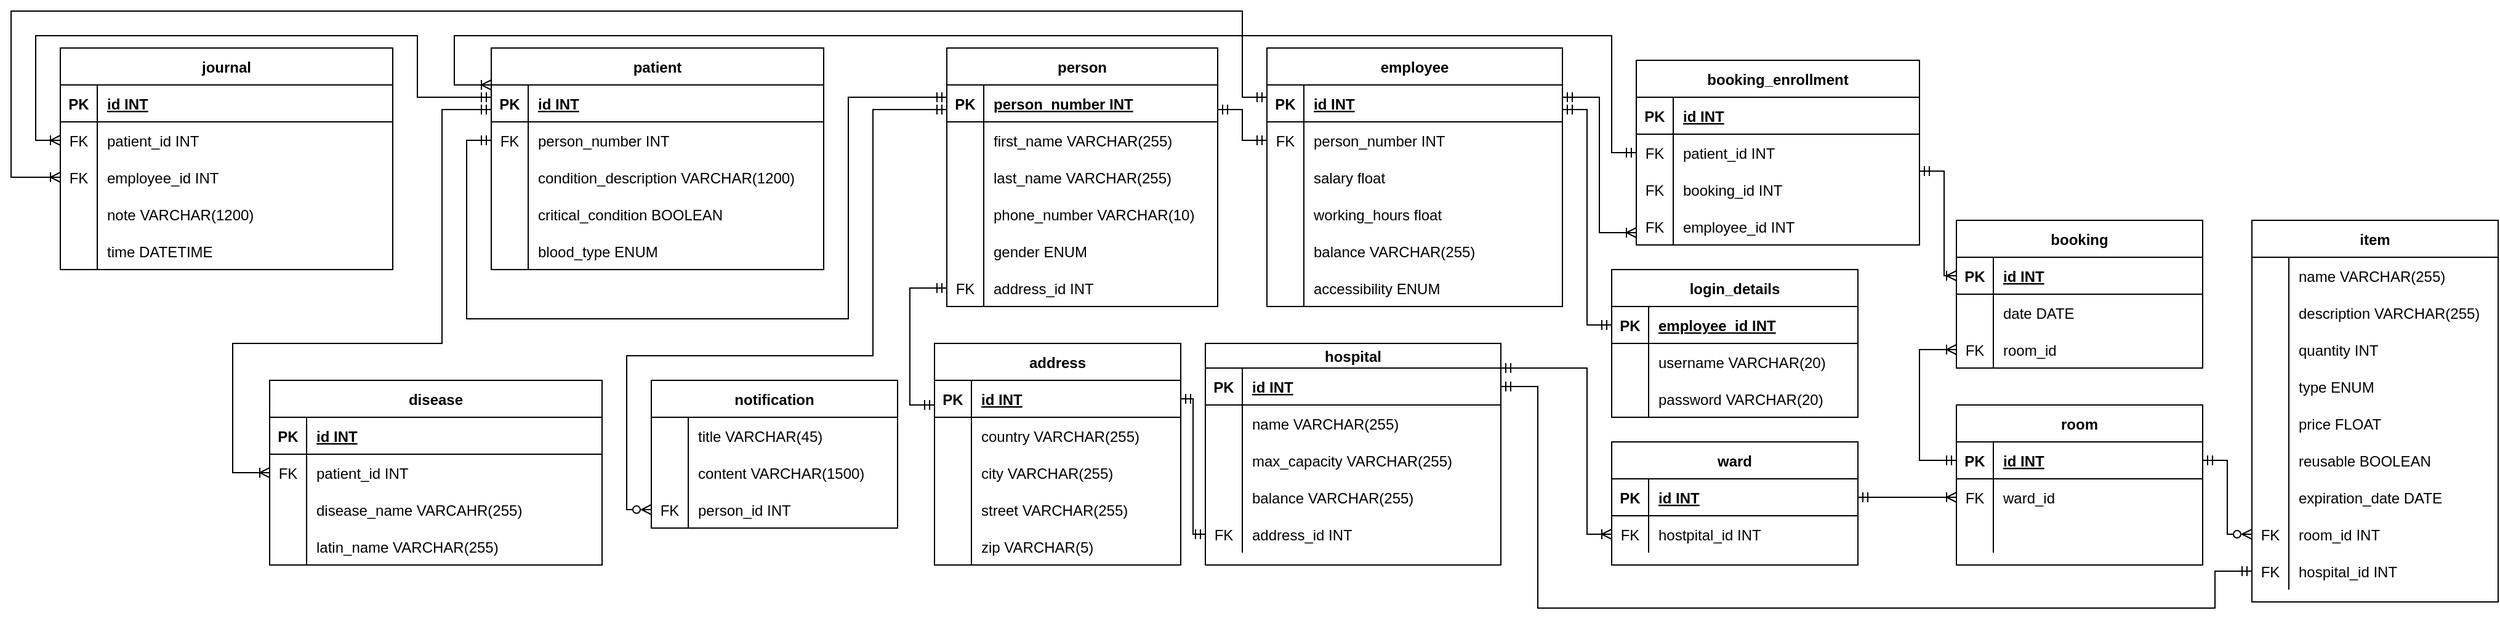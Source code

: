 <mxfile version="15.9.6" type="github">
  <diagram id="4UIG26wqP351JzScmVO9" name="Page-1">
    <mxGraphModel dx="1902" dy="984" grid="1" gridSize="10" guides="1" tooltips="1" connect="1" arrows="1" fold="1" page="1" pageScale="1" pageWidth="850" pageHeight="1100" math="0" shadow="0">
      <root>
        <mxCell id="0" />
        <mxCell id="1" parent="0" />
        <mxCell id="qZt2UEe12QU1mYraXdVA-1" value="hospital" style="shape=table;startSize=20;container=1;collapsible=1;childLayout=tableLayout;fixedRows=1;rowLines=0;fontStyle=1;align=center;resizeLast=1;" parent="1" vertex="1">
          <mxGeometry x="1350" y="400" width="240" height="180" as="geometry" />
        </mxCell>
        <mxCell id="qZt2UEe12QU1mYraXdVA-2" value="" style="shape=partialRectangle;collapsible=0;dropTarget=0;pointerEvents=0;fillColor=none;top=0;left=0;bottom=1;right=0;points=[[0,0.5],[1,0.5]];portConstraint=eastwest;" parent="qZt2UEe12QU1mYraXdVA-1" vertex="1">
          <mxGeometry y="20" width="240" height="30" as="geometry" />
        </mxCell>
        <mxCell id="qZt2UEe12QU1mYraXdVA-3" value="PK" style="shape=partialRectangle;connectable=0;fillColor=none;top=0;left=0;bottom=0;right=0;fontStyle=1;overflow=hidden;" parent="qZt2UEe12QU1mYraXdVA-2" vertex="1">
          <mxGeometry width="30" height="30" as="geometry">
            <mxRectangle width="30" height="30" as="alternateBounds" />
          </mxGeometry>
        </mxCell>
        <mxCell id="qZt2UEe12QU1mYraXdVA-4" value="id INT" style="shape=partialRectangle;connectable=0;fillColor=none;top=0;left=0;bottom=0;right=0;align=left;spacingLeft=6;fontStyle=5;overflow=hidden;" parent="qZt2UEe12QU1mYraXdVA-2" vertex="1">
          <mxGeometry x="30" width="210" height="30" as="geometry">
            <mxRectangle width="210" height="30" as="alternateBounds" />
          </mxGeometry>
        </mxCell>
        <mxCell id="qZt2UEe12QU1mYraXdVA-5" value="" style="shape=partialRectangle;collapsible=0;dropTarget=0;pointerEvents=0;fillColor=none;top=0;left=0;bottom=0;right=0;points=[[0,0.5],[1,0.5]];portConstraint=eastwest;" parent="qZt2UEe12QU1mYraXdVA-1" vertex="1">
          <mxGeometry y="50" width="240" height="30" as="geometry" />
        </mxCell>
        <mxCell id="qZt2UEe12QU1mYraXdVA-6" value="" style="shape=partialRectangle;connectable=0;fillColor=none;top=0;left=0;bottom=0;right=0;editable=1;overflow=hidden;" parent="qZt2UEe12QU1mYraXdVA-5" vertex="1">
          <mxGeometry width="30" height="30" as="geometry">
            <mxRectangle width="30" height="30" as="alternateBounds" />
          </mxGeometry>
        </mxCell>
        <mxCell id="qZt2UEe12QU1mYraXdVA-7" value="name VARCHAR(255)" style="shape=partialRectangle;connectable=0;fillColor=none;top=0;left=0;bottom=0;right=0;align=left;spacingLeft=6;overflow=hidden;" parent="qZt2UEe12QU1mYraXdVA-5" vertex="1">
          <mxGeometry x="30" width="210" height="30" as="geometry">
            <mxRectangle width="210" height="30" as="alternateBounds" />
          </mxGeometry>
        </mxCell>
        <mxCell id="qZt2UEe12QU1mYraXdVA-8" value="" style="shape=partialRectangle;collapsible=0;dropTarget=0;pointerEvents=0;fillColor=none;top=0;left=0;bottom=0;right=0;points=[[0,0.5],[1,0.5]];portConstraint=eastwest;" parent="qZt2UEe12QU1mYraXdVA-1" vertex="1">
          <mxGeometry y="80" width="240" height="30" as="geometry" />
        </mxCell>
        <mxCell id="qZt2UEe12QU1mYraXdVA-9" value="" style="shape=partialRectangle;connectable=0;fillColor=none;top=0;left=0;bottom=0;right=0;editable=1;overflow=hidden;" parent="qZt2UEe12QU1mYraXdVA-8" vertex="1">
          <mxGeometry width="30" height="30" as="geometry">
            <mxRectangle width="30" height="30" as="alternateBounds" />
          </mxGeometry>
        </mxCell>
        <mxCell id="qZt2UEe12QU1mYraXdVA-10" value="max_capacity VARCHAR(255)" style="shape=partialRectangle;connectable=0;fillColor=none;top=0;left=0;bottom=0;right=0;align=left;spacingLeft=6;overflow=hidden;" parent="qZt2UEe12QU1mYraXdVA-8" vertex="1">
          <mxGeometry x="30" width="210" height="30" as="geometry">
            <mxRectangle width="210" height="30" as="alternateBounds" />
          </mxGeometry>
        </mxCell>
        <mxCell id="qZt2UEe12QU1mYraXdVA-11" value="" style="shape=partialRectangle;collapsible=0;dropTarget=0;pointerEvents=0;fillColor=none;top=0;left=0;bottom=0;right=0;points=[[0,0.5],[1,0.5]];portConstraint=eastwest;" parent="qZt2UEe12QU1mYraXdVA-1" vertex="1">
          <mxGeometry y="110" width="240" height="30" as="geometry" />
        </mxCell>
        <mxCell id="qZt2UEe12QU1mYraXdVA-12" value="" style="shape=partialRectangle;connectable=0;fillColor=none;top=0;left=0;bottom=0;right=0;editable=1;overflow=hidden;" parent="qZt2UEe12QU1mYraXdVA-11" vertex="1">
          <mxGeometry width="30" height="30" as="geometry">
            <mxRectangle width="30" height="30" as="alternateBounds" />
          </mxGeometry>
        </mxCell>
        <mxCell id="qZt2UEe12QU1mYraXdVA-13" value="balance VARCHAR(255)" style="shape=partialRectangle;connectable=0;fillColor=none;top=0;left=0;bottom=0;right=0;align=left;spacingLeft=6;overflow=hidden;" parent="qZt2UEe12QU1mYraXdVA-11" vertex="1">
          <mxGeometry x="30" width="210" height="30" as="geometry">
            <mxRectangle width="210" height="30" as="alternateBounds" />
          </mxGeometry>
        </mxCell>
        <mxCell id="qZt2UEe12QU1mYraXdVA-14" value="" style="shape=partialRectangle;collapsible=0;dropTarget=0;pointerEvents=0;fillColor=none;top=0;left=0;bottom=0;right=0;points=[[0,0.5],[1,0.5]];portConstraint=eastwest;" parent="qZt2UEe12QU1mYraXdVA-1" vertex="1">
          <mxGeometry y="140" width="240" height="30" as="geometry" />
        </mxCell>
        <mxCell id="qZt2UEe12QU1mYraXdVA-15" value="FK" style="shape=partialRectangle;connectable=0;fillColor=none;top=0;left=0;bottom=0;right=0;editable=1;overflow=hidden;" parent="qZt2UEe12QU1mYraXdVA-14" vertex="1">
          <mxGeometry width="30" height="30" as="geometry">
            <mxRectangle width="30" height="30" as="alternateBounds" />
          </mxGeometry>
        </mxCell>
        <mxCell id="qZt2UEe12QU1mYraXdVA-16" value="address_id INT" style="shape=partialRectangle;connectable=0;fillColor=none;top=0;left=0;bottom=0;right=0;align=left;spacingLeft=6;overflow=hidden;" parent="qZt2UEe12QU1mYraXdVA-14" vertex="1">
          <mxGeometry x="30" width="210" height="30" as="geometry">
            <mxRectangle width="210" height="30" as="alternateBounds" />
          </mxGeometry>
        </mxCell>
        <mxCell id="qZt2UEe12QU1mYraXdVA-45" value="ward" style="shape=table;startSize=30;container=1;collapsible=1;childLayout=tableLayout;fixedRows=1;rowLines=0;fontStyle=1;align=center;resizeLast=1;" parent="1" vertex="1">
          <mxGeometry x="1680" y="480" width="200" height="100" as="geometry" />
        </mxCell>
        <mxCell id="qZt2UEe12QU1mYraXdVA-46" value="" style="shape=partialRectangle;collapsible=0;dropTarget=0;pointerEvents=0;fillColor=none;top=0;left=0;bottom=1;right=0;points=[[0,0.5],[1,0.5]];portConstraint=eastwest;" parent="qZt2UEe12QU1mYraXdVA-45" vertex="1">
          <mxGeometry y="30" width="200" height="30" as="geometry" />
        </mxCell>
        <mxCell id="qZt2UEe12QU1mYraXdVA-47" value="PK" style="shape=partialRectangle;connectable=0;fillColor=none;top=0;left=0;bottom=0;right=0;fontStyle=1;overflow=hidden;" parent="qZt2UEe12QU1mYraXdVA-46" vertex="1">
          <mxGeometry width="30" height="30" as="geometry">
            <mxRectangle width="30" height="30" as="alternateBounds" />
          </mxGeometry>
        </mxCell>
        <mxCell id="qZt2UEe12QU1mYraXdVA-48" value="id INT" style="shape=partialRectangle;connectable=0;fillColor=none;top=0;left=0;bottom=0;right=0;align=left;spacingLeft=6;fontStyle=5;overflow=hidden;" parent="qZt2UEe12QU1mYraXdVA-46" vertex="1">
          <mxGeometry x="30" width="170" height="30" as="geometry">
            <mxRectangle width="170" height="30" as="alternateBounds" />
          </mxGeometry>
        </mxCell>
        <mxCell id="qZt2UEe12QU1mYraXdVA-49" value="" style="shape=partialRectangle;collapsible=0;dropTarget=0;pointerEvents=0;fillColor=none;top=0;left=0;bottom=0;right=0;points=[[0,0.5],[1,0.5]];portConstraint=eastwest;" parent="qZt2UEe12QU1mYraXdVA-45" vertex="1">
          <mxGeometry y="60" width="200" height="30" as="geometry" />
        </mxCell>
        <mxCell id="qZt2UEe12QU1mYraXdVA-50" value="FK" style="shape=partialRectangle;connectable=0;fillColor=none;top=0;left=0;bottom=0;right=0;editable=1;overflow=hidden;" parent="qZt2UEe12QU1mYraXdVA-49" vertex="1">
          <mxGeometry width="30" height="30" as="geometry">
            <mxRectangle width="30" height="30" as="alternateBounds" />
          </mxGeometry>
        </mxCell>
        <mxCell id="qZt2UEe12QU1mYraXdVA-51" value="hostpital_id INT" style="shape=partialRectangle;connectable=0;fillColor=none;top=0;left=0;bottom=0;right=0;align=left;spacingLeft=6;overflow=hidden;" parent="qZt2UEe12QU1mYraXdVA-49" vertex="1">
          <mxGeometry x="30" width="170" height="30" as="geometry">
            <mxRectangle width="170" height="30" as="alternateBounds" />
          </mxGeometry>
        </mxCell>
        <mxCell id="qZt2UEe12QU1mYraXdVA-58" value="address" style="shape=table;startSize=30;container=1;collapsible=1;childLayout=tableLayout;fixedRows=1;rowLines=0;fontStyle=1;align=center;resizeLast=1;" parent="1" vertex="1">
          <mxGeometry x="1130" y="400" width="200" height="180" as="geometry" />
        </mxCell>
        <mxCell id="qZt2UEe12QU1mYraXdVA-59" value="" style="shape=partialRectangle;collapsible=0;dropTarget=0;pointerEvents=0;fillColor=none;top=0;left=0;bottom=1;right=0;points=[[0,0.5],[1,0.5]];portConstraint=eastwest;" parent="qZt2UEe12QU1mYraXdVA-58" vertex="1">
          <mxGeometry y="30" width="200" height="30" as="geometry" />
        </mxCell>
        <mxCell id="qZt2UEe12QU1mYraXdVA-60" value="PK" style="shape=partialRectangle;connectable=0;fillColor=none;top=0;left=0;bottom=0;right=0;fontStyle=1;overflow=hidden;" parent="qZt2UEe12QU1mYraXdVA-59" vertex="1">
          <mxGeometry width="30" height="30" as="geometry">
            <mxRectangle width="30" height="30" as="alternateBounds" />
          </mxGeometry>
        </mxCell>
        <mxCell id="qZt2UEe12QU1mYraXdVA-61" value="id INT" style="shape=partialRectangle;connectable=0;fillColor=none;top=0;left=0;bottom=0;right=0;align=left;spacingLeft=6;fontStyle=5;overflow=hidden;" parent="qZt2UEe12QU1mYraXdVA-59" vertex="1">
          <mxGeometry x="30" width="170" height="30" as="geometry">
            <mxRectangle width="170" height="30" as="alternateBounds" />
          </mxGeometry>
        </mxCell>
        <mxCell id="qZt2UEe12QU1mYraXdVA-62" value="" style="shape=partialRectangle;collapsible=0;dropTarget=0;pointerEvents=0;fillColor=none;top=0;left=0;bottom=0;right=0;points=[[0,0.5],[1,0.5]];portConstraint=eastwest;" parent="qZt2UEe12QU1mYraXdVA-58" vertex="1">
          <mxGeometry y="60" width="200" height="30" as="geometry" />
        </mxCell>
        <mxCell id="qZt2UEe12QU1mYraXdVA-63" value="" style="shape=partialRectangle;connectable=0;fillColor=none;top=0;left=0;bottom=0;right=0;editable=1;overflow=hidden;" parent="qZt2UEe12QU1mYraXdVA-62" vertex="1">
          <mxGeometry width="30" height="30" as="geometry">
            <mxRectangle width="30" height="30" as="alternateBounds" />
          </mxGeometry>
        </mxCell>
        <mxCell id="qZt2UEe12QU1mYraXdVA-64" value="country VARCHAR(255)" style="shape=partialRectangle;connectable=0;fillColor=none;top=0;left=0;bottom=0;right=0;align=left;spacingLeft=6;overflow=hidden;" parent="qZt2UEe12QU1mYraXdVA-62" vertex="1">
          <mxGeometry x="30" width="170" height="30" as="geometry">
            <mxRectangle width="170" height="30" as="alternateBounds" />
          </mxGeometry>
        </mxCell>
        <mxCell id="qZt2UEe12QU1mYraXdVA-65" value="" style="shape=partialRectangle;collapsible=0;dropTarget=0;pointerEvents=0;fillColor=none;top=0;left=0;bottom=0;right=0;points=[[0,0.5],[1,0.5]];portConstraint=eastwest;" parent="qZt2UEe12QU1mYraXdVA-58" vertex="1">
          <mxGeometry y="90" width="200" height="30" as="geometry" />
        </mxCell>
        <mxCell id="qZt2UEe12QU1mYraXdVA-66" value="" style="shape=partialRectangle;connectable=0;fillColor=none;top=0;left=0;bottom=0;right=0;editable=1;overflow=hidden;" parent="qZt2UEe12QU1mYraXdVA-65" vertex="1">
          <mxGeometry width="30" height="30" as="geometry">
            <mxRectangle width="30" height="30" as="alternateBounds" />
          </mxGeometry>
        </mxCell>
        <mxCell id="qZt2UEe12QU1mYraXdVA-67" value="city VARCHAR(255)" style="shape=partialRectangle;connectable=0;fillColor=none;top=0;left=0;bottom=0;right=0;align=left;spacingLeft=6;overflow=hidden;" parent="qZt2UEe12QU1mYraXdVA-65" vertex="1">
          <mxGeometry x="30" width="170" height="30" as="geometry">
            <mxRectangle width="170" height="30" as="alternateBounds" />
          </mxGeometry>
        </mxCell>
        <mxCell id="qZt2UEe12QU1mYraXdVA-68" value="" style="shape=partialRectangle;collapsible=0;dropTarget=0;pointerEvents=0;fillColor=none;top=0;left=0;bottom=0;right=0;points=[[0,0.5],[1,0.5]];portConstraint=eastwest;" parent="qZt2UEe12QU1mYraXdVA-58" vertex="1">
          <mxGeometry y="120" width="200" height="30" as="geometry" />
        </mxCell>
        <mxCell id="qZt2UEe12QU1mYraXdVA-69" value="" style="shape=partialRectangle;connectable=0;fillColor=none;top=0;left=0;bottom=0;right=0;editable=1;overflow=hidden;" parent="qZt2UEe12QU1mYraXdVA-68" vertex="1">
          <mxGeometry width="30" height="30" as="geometry">
            <mxRectangle width="30" height="30" as="alternateBounds" />
          </mxGeometry>
        </mxCell>
        <mxCell id="qZt2UEe12QU1mYraXdVA-70" value="street VARCHAR(255)" style="shape=partialRectangle;connectable=0;fillColor=none;top=0;left=0;bottom=0;right=0;align=left;spacingLeft=6;overflow=hidden;" parent="qZt2UEe12QU1mYraXdVA-68" vertex="1">
          <mxGeometry x="30" width="170" height="30" as="geometry">
            <mxRectangle width="170" height="30" as="alternateBounds" />
          </mxGeometry>
        </mxCell>
        <mxCell id="qZt2UEe12QU1mYraXdVA-71" value="" style="shape=partialRectangle;collapsible=0;dropTarget=0;pointerEvents=0;fillColor=none;top=0;left=0;bottom=0;right=0;points=[[0,0.5],[1,0.5]];portConstraint=eastwest;" parent="qZt2UEe12QU1mYraXdVA-58" vertex="1">
          <mxGeometry y="150" width="200" height="30" as="geometry" />
        </mxCell>
        <mxCell id="qZt2UEe12QU1mYraXdVA-72" value="" style="shape=partialRectangle;connectable=0;fillColor=none;top=0;left=0;bottom=0;right=0;editable=1;overflow=hidden;" parent="qZt2UEe12QU1mYraXdVA-71" vertex="1">
          <mxGeometry width="30" height="30" as="geometry">
            <mxRectangle width="30" height="30" as="alternateBounds" />
          </mxGeometry>
        </mxCell>
        <mxCell id="qZt2UEe12QU1mYraXdVA-73" value="zip VARCHAR(5)" style="shape=partialRectangle;connectable=0;fillColor=none;top=0;left=0;bottom=0;right=0;align=left;spacingLeft=6;overflow=hidden;" parent="qZt2UEe12QU1mYraXdVA-71" vertex="1">
          <mxGeometry x="30" width="170" height="30" as="geometry">
            <mxRectangle width="170" height="30" as="alternateBounds" />
          </mxGeometry>
        </mxCell>
        <mxCell id="qZt2UEe12QU1mYraXdVA-74" style="edgeStyle=orthogonalEdgeStyle;rounded=0;orthogonalLoop=1;jettySize=auto;html=1;startArrow=ERmandOne;startFill=0;endArrow=ERmandOne;endFill=0;" parent="1" source="qZt2UEe12QU1mYraXdVA-14" target="qZt2UEe12QU1mYraXdVA-59" edge="1">
          <mxGeometry relative="1" as="geometry">
            <Array as="points">
              <mxPoint x="1340" y="555" />
              <mxPoint x="1340" y="445" />
            </Array>
          </mxGeometry>
        </mxCell>
        <mxCell id="qZt2UEe12QU1mYraXdVA-75" value="employee" style="shape=table;startSize=30;container=1;collapsible=1;childLayout=tableLayout;fixedRows=1;rowLines=0;fontStyle=1;align=center;resizeLast=1;" parent="1" vertex="1">
          <mxGeometry x="1400" y="160" width="240" height="210" as="geometry" />
        </mxCell>
        <mxCell id="qZt2UEe12QU1mYraXdVA-76" value="" style="shape=partialRectangle;collapsible=0;dropTarget=0;pointerEvents=0;fillColor=none;top=0;left=0;bottom=1;right=0;points=[[0,0.5],[1,0.5]];portConstraint=eastwest;" parent="qZt2UEe12QU1mYraXdVA-75" vertex="1">
          <mxGeometry y="30" width="240" height="30" as="geometry" />
        </mxCell>
        <mxCell id="qZt2UEe12QU1mYraXdVA-77" value="PK" style="shape=partialRectangle;connectable=0;fillColor=none;top=0;left=0;bottom=0;right=0;fontStyle=1;overflow=hidden;" parent="qZt2UEe12QU1mYraXdVA-76" vertex="1">
          <mxGeometry width="30" height="30" as="geometry">
            <mxRectangle width="30" height="30" as="alternateBounds" />
          </mxGeometry>
        </mxCell>
        <mxCell id="qZt2UEe12QU1mYraXdVA-78" value="id INT" style="shape=partialRectangle;connectable=0;fillColor=none;top=0;left=0;bottom=0;right=0;align=left;spacingLeft=6;fontStyle=5;overflow=hidden;" parent="qZt2UEe12QU1mYraXdVA-76" vertex="1">
          <mxGeometry x="30" width="210" height="30" as="geometry">
            <mxRectangle width="210" height="30" as="alternateBounds" />
          </mxGeometry>
        </mxCell>
        <mxCell id="qZt2UEe12QU1mYraXdVA-91" value="" style="shape=partialRectangle;collapsible=0;dropTarget=0;pointerEvents=0;fillColor=none;top=0;left=0;bottom=0;right=0;points=[[0,0.5],[1,0.5]];portConstraint=eastwest;" parent="qZt2UEe12QU1mYraXdVA-75" vertex="1">
          <mxGeometry y="60" width="240" height="30" as="geometry" />
        </mxCell>
        <mxCell id="qZt2UEe12QU1mYraXdVA-92" value="FK" style="shape=partialRectangle;connectable=0;fillColor=none;top=0;left=0;bottom=0;right=0;editable=1;overflow=hidden;" parent="qZt2UEe12QU1mYraXdVA-91" vertex="1">
          <mxGeometry width="30" height="30" as="geometry">
            <mxRectangle width="30" height="30" as="alternateBounds" />
          </mxGeometry>
        </mxCell>
        <mxCell id="qZt2UEe12QU1mYraXdVA-93" value="person_number INT" style="shape=partialRectangle;connectable=0;fillColor=none;top=0;left=0;bottom=0;right=0;align=left;spacingLeft=6;overflow=hidden;" parent="qZt2UEe12QU1mYraXdVA-91" vertex="1">
          <mxGeometry x="30" width="210" height="30" as="geometry">
            <mxRectangle width="210" height="30" as="alternateBounds" />
          </mxGeometry>
        </mxCell>
        <mxCell id="qZt2UEe12QU1mYraXdVA-79" value="" style="shape=partialRectangle;collapsible=0;dropTarget=0;pointerEvents=0;fillColor=none;top=0;left=0;bottom=0;right=0;points=[[0,0.5],[1,0.5]];portConstraint=eastwest;" parent="qZt2UEe12QU1mYraXdVA-75" vertex="1">
          <mxGeometry y="90" width="240" height="30" as="geometry" />
        </mxCell>
        <mxCell id="qZt2UEe12QU1mYraXdVA-80" value="" style="shape=partialRectangle;connectable=0;fillColor=none;top=0;left=0;bottom=0;right=0;editable=1;overflow=hidden;" parent="qZt2UEe12QU1mYraXdVA-79" vertex="1">
          <mxGeometry width="30" height="30" as="geometry">
            <mxRectangle width="30" height="30" as="alternateBounds" />
          </mxGeometry>
        </mxCell>
        <mxCell id="qZt2UEe12QU1mYraXdVA-81" value="salary float" style="shape=partialRectangle;connectable=0;fillColor=none;top=0;left=0;bottom=0;right=0;align=left;spacingLeft=6;overflow=hidden;" parent="qZt2UEe12QU1mYraXdVA-79" vertex="1">
          <mxGeometry x="30" width="210" height="30" as="geometry">
            <mxRectangle width="210" height="30" as="alternateBounds" />
          </mxGeometry>
        </mxCell>
        <mxCell id="qZt2UEe12QU1mYraXdVA-82" value="" style="shape=partialRectangle;collapsible=0;dropTarget=0;pointerEvents=0;fillColor=none;top=0;left=0;bottom=0;right=0;points=[[0,0.5],[1,0.5]];portConstraint=eastwest;" parent="qZt2UEe12QU1mYraXdVA-75" vertex="1">
          <mxGeometry y="120" width="240" height="30" as="geometry" />
        </mxCell>
        <mxCell id="qZt2UEe12QU1mYraXdVA-83" value="" style="shape=partialRectangle;connectable=0;fillColor=none;top=0;left=0;bottom=0;right=0;editable=1;overflow=hidden;" parent="qZt2UEe12QU1mYraXdVA-82" vertex="1">
          <mxGeometry width="30" height="30" as="geometry">
            <mxRectangle width="30" height="30" as="alternateBounds" />
          </mxGeometry>
        </mxCell>
        <mxCell id="qZt2UEe12QU1mYraXdVA-84" value="working_hours float" style="shape=partialRectangle;connectable=0;fillColor=none;top=0;left=0;bottom=0;right=0;align=left;spacingLeft=6;overflow=hidden;" parent="qZt2UEe12QU1mYraXdVA-82" vertex="1">
          <mxGeometry x="30" width="210" height="30" as="geometry">
            <mxRectangle width="210" height="30" as="alternateBounds" />
          </mxGeometry>
        </mxCell>
        <mxCell id="qZt2UEe12QU1mYraXdVA-85" value="" style="shape=partialRectangle;collapsible=0;dropTarget=0;pointerEvents=0;fillColor=none;top=0;left=0;bottom=0;right=0;points=[[0,0.5],[1,0.5]];portConstraint=eastwest;" parent="qZt2UEe12QU1mYraXdVA-75" vertex="1">
          <mxGeometry y="150" width="240" height="30" as="geometry" />
        </mxCell>
        <mxCell id="qZt2UEe12QU1mYraXdVA-86" value="" style="shape=partialRectangle;connectable=0;fillColor=none;top=0;left=0;bottom=0;right=0;editable=1;overflow=hidden;" parent="qZt2UEe12QU1mYraXdVA-85" vertex="1">
          <mxGeometry width="30" height="30" as="geometry">
            <mxRectangle width="30" height="30" as="alternateBounds" />
          </mxGeometry>
        </mxCell>
        <mxCell id="qZt2UEe12QU1mYraXdVA-87" value="balance VARCHAR(255)" style="shape=partialRectangle;connectable=0;fillColor=none;top=0;left=0;bottom=0;right=0;align=left;spacingLeft=6;overflow=hidden;" parent="qZt2UEe12QU1mYraXdVA-85" vertex="1">
          <mxGeometry x="30" width="210" height="30" as="geometry">
            <mxRectangle width="210" height="30" as="alternateBounds" />
          </mxGeometry>
        </mxCell>
        <mxCell id="qZt2UEe12QU1mYraXdVA-88" value="" style="shape=partialRectangle;collapsible=0;dropTarget=0;pointerEvents=0;fillColor=none;top=0;left=0;bottom=0;right=0;points=[[0,0.5],[1,0.5]];portConstraint=eastwest;" parent="qZt2UEe12QU1mYraXdVA-75" vertex="1">
          <mxGeometry y="180" width="240" height="30" as="geometry" />
        </mxCell>
        <mxCell id="qZt2UEe12QU1mYraXdVA-89" value="" style="shape=partialRectangle;connectable=0;fillColor=none;top=0;left=0;bottom=0;right=0;editable=1;overflow=hidden;" parent="qZt2UEe12QU1mYraXdVA-88" vertex="1">
          <mxGeometry width="30" height="30" as="geometry">
            <mxRectangle width="30" height="30" as="alternateBounds" />
          </mxGeometry>
        </mxCell>
        <mxCell id="qZt2UEe12QU1mYraXdVA-90" value="accessibility ENUM" style="shape=partialRectangle;connectable=0;fillColor=none;top=0;left=0;bottom=0;right=0;align=left;spacingLeft=6;overflow=hidden;" parent="qZt2UEe12QU1mYraXdVA-88" vertex="1">
          <mxGeometry x="30" width="210" height="30" as="geometry">
            <mxRectangle width="210" height="30" as="alternateBounds" />
          </mxGeometry>
        </mxCell>
        <mxCell id="qZt2UEe12QU1mYraXdVA-94" value="person" style="shape=table;startSize=30;container=1;collapsible=1;childLayout=tableLayout;fixedRows=1;rowLines=0;fontStyle=1;align=center;resizeLast=1;" parent="1" vertex="1">
          <mxGeometry x="1140" y="160" width="220" height="210" as="geometry" />
        </mxCell>
        <mxCell id="qZt2UEe12QU1mYraXdVA-95" value="" style="shape=partialRectangle;collapsible=0;dropTarget=0;pointerEvents=0;fillColor=none;top=0;left=0;bottom=1;right=0;points=[[0,0.5],[1,0.5]];portConstraint=eastwest;" parent="qZt2UEe12QU1mYraXdVA-94" vertex="1">
          <mxGeometry y="30" width="220" height="30" as="geometry" />
        </mxCell>
        <mxCell id="qZt2UEe12QU1mYraXdVA-96" value="PK" style="shape=partialRectangle;connectable=0;fillColor=none;top=0;left=0;bottom=0;right=0;fontStyle=1;overflow=hidden;" parent="qZt2UEe12QU1mYraXdVA-95" vertex="1">
          <mxGeometry width="30" height="30" as="geometry">
            <mxRectangle width="30" height="30" as="alternateBounds" />
          </mxGeometry>
        </mxCell>
        <mxCell id="qZt2UEe12QU1mYraXdVA-97" value="person_number INT" style="shape=partialRectangle;connectable=0;fillColor=none;top=0;left=0;bottom=0;right=0;align=left;spacingLeft=6;fontStyle=5;overflow=hidden;" parent="qZt2UEe12QU1mYraXdVA-95" vertex="1">
          <mxGeometry x="30" width="190" height="30" as="geometry">
            <mxRectangle width="190" height="30" as="alternateBounds" />
          </mxGeometry>
        </mxCell>
        <mxCell id="qZt2UEe12QU1mYraXdVA-98" value="" style="shape=partialRectangle;collapsible=0;dropTarget=0;pointerEvents=0;fillColor=none;top=0;left=0;bottom=0;right=0;points=[[0,0.5],[1,0.5]];portConstraint=eastwest;" parent="qZt2UEe12QU1mYraXdVA-94" vertex="1">
          <mxGeometry y="60" width="220" height="30" as="geometry" />
        </mxCell>
        <mxCell id="qZt2UEe12QU1mYraXdVA-99" value="" style="shape=partialRectangle;connectable=0;fillColor=none;top=0;left=0;bottom=0;right=0;editable=1;overflow=hidden;" parent="qZt2UEe12QU1mYraXdVA-98" vertex="1">
          <mxGeometry width="30" height="30" as="geometry">
            <mxRectangle width="30" height="30" as="alternateBounds" />
          </mxGeometry>
        </mxCell>
        <mxCell id="qZt2UEe12QU1mYraXdVA-100" value="first_name VARCHAR(255)" style="shape=partialRectangle;connectable=0;fillColor=none;top=0;left=0;bottom=0;right=0;align=left;spacingLeft=6;overflow=hidden;" parent="qZt2UEe12QU1mYraXdVA-98" vertex="1">
          <mxGeometry x="30" width="190" height="30" as="geometry">
            <mxRectangle width="190" height="30" as="alternateBounds" />
          </mxGeometry>
        </mxCell>
        <mxCell id="qZt2UEe12QU1mYraXdVA-101" value="" style="shape=partialRectangle;collapsible=0;dropTarget=0;pointerEvents=0;fillColor=none;top=0;left=0;bottom=0;right=0;points=[[0,0.5],[1,0.5]];portConstraint=eastwest;" parent="qZt2UEe12QU1mYraXdVA-94" vertex="1">
          <mxGeometry y="90" width="220" height="30" as="geometry" />
        </mxCell>
        <mxCell id="qZt2UEe12QU1mYraXdVA-102" value="" style="shape=partialRectangle;connectable=0;fillColor=none;top=0;left=0;bottom=0;right=0;editable=1;overflow=hidden;" parent="qZt2UEe12QU1mYraXdVA-101" vertex="1">
          <mxGeometry width="30" height="30" as="geometry">
            <mxRectangle width="30" height="30" as="alternateBounds" />
          </mxGeometry>
        </mxCell>
        <mxCell id="qZt2UEe12QU1mYraXdVA-103" value="last_name VARCHAR(255)" style="shape=partialRectangle;connectable=0;fillColor=none;top=0;left=0;bottom=0;right=0;align=left;spacingLeft=6;overflow=hidden;" parent="qZt2UEe12QU1mYraXdVA-101" vertex="1">
          <mxGeometry x="30" width="190" height="30" as="geometry">
            <mxRectangle width="190" height="30" as="alternateBounds" />
          </mxGeometry>
        </mxCell>
        <mxCell id="qZt2UEe12QU1mYraXdVA-104" value="" style="shape=partialRectangle;collapsible=0;dropTarget=0;pointerEvents=0;fillColor=none;top=0;left=0;bottom=0;right=0;points=[[0,0.5],[1,0.5]];portConstraint=eastwest;" parent="qZt2UEe12QU1mYraXdVA-94" vertex="1">
          <mxGeometry y="120" width="220" height="30" as="geometry" />
        </mxCell>
        <mxCell id="qZt2UEe12QU1mYraXdVA-105" value="" style="shape=partialRectangle;connectable=0;fillColor=none;top=0;left=0;bottom=0;right=0;editable=1;overflow=hidden;" parent="qZt2UEe12QU1mYraXdVA-104" vertex="1">
          <mxGeometry width="30" height="30" as="geometry">
            <mxRectangle width="30" height="30" as="alternateBounds" />
          </mxGeometry>
        </mxCell>
        <mxCell id="qZt2UEe12QU1mYraXdVA-106" value="phone_number VARCHAR(10)" style="shape=partialRectangle;connectable=0;fillColor=none;top=0;left=0;bottom=0;right=0;align=left;spacingLeft=6;overflow=hidden;" parent="qZt2UEe12QU1mYraXdVA-104" vertex="1">
          <mxGeometry x="30" width="190" height="30" as="geometry">
            <mxRectangle width="190" height="30" as="alternateBounds" />
          </mxGeometry>
        </mxCell>
        <mxCell id="qZt2UEe12QU1mYraXdVA-107" value="" style="shape=partialRectangle;collapsible=0;dropTarget=0;pointerEvents=0;fillColor=none;top=0;left=0;bottom=0;right=0;points=[[0,0.5],[1,0.5]];portConstraint=eastwest;" parent="qZt2UEe12QU1mYraXdVA-94" vertex="1">
          <mxGeometry y="150" width="220" height="30" as="geometry" />
        </mxCell>
        <mxCell id="qZt2UEe12QU1mYraXdVA-108" value="" style="shape=partialRectangle;connectable=0;fillColor=none;top=0;left=0;bottom=0;right=0;editable=1;overflow=hidden;" parent="qZt2UEe12QU1mYraXdVA-107" vertex="1">
          <mxGeometry width="30" height="30" as="geometry">
            <mxRectangle width="30" height="30" as="alternateBounds" />
          </mxGeometry>
        </mxCell>
        <mxCell id="qZt2UEe12QU1mYraXdVA-109" value="gender ENUM" style="shape=partialRectangle;connectable=0;fillColor=none;top=0;left=0;bottom=0;right=0;align=left;spacingLeft=6;overflow=hidden;" parent="qZt2UEe12QU1mYraXdVA-107" vertex="1">
          <mxGeometry x="30" width="190" height="30" as="geometry">
            <mxRectangle width="190" height="30" as="alternateBounds" />
          </mxGeometry>
        </mxCell>
        <mxCell id="qZt2UEe12QU1mYraXdVA-110" value="" style="shape=partialRectangle;collapsible=0;dropTarget=0;pointerEvents=0;fillColor=none;top=0;left=0;bottom=0;right=0;points=[[0,0.5],[1,0.5]];portConstraint=eastwest;" parent="qZt2UEe12QU1mYraXdVA-94" vertex="1">
          <mxGeometry y="180" width="220" height="30" as="geometry" />
        </mxCell>
        <mxCell id="qZt2UEe12QU1mYraXdVA-111" value="FK" style="shape=partialRectangle;connectable=0;fillColor=none;top=0;left=0;bottom=0;right=0;editable=1;overflow=hidden;" parent="qZt2UEe12QU1mYraXdVA-110" vertex="1">
          <mxGeometry width="30" height="30" as="geometry">
            <mxRectangle width="30" height="30" as="alternateBounds" />
          </mxGeometry>
        </mxCell>
        <mxCell id="qZt2UEe12QU1mYraXdVA-112" value="address_id INT" style="shape=partialRectangle;connectable=0;fillColor=none;top=0;left=0;bottom=0;right=0;align=left;spacingLeft=6;overflow=hidden;" parent="qZt2UEe12QU1mYraXdVA-110" vertex="1">
          <mxGeometry x="30" width="190" height="30" as="geometry">
            <mxRectangle width="190" height="30" as="alternateBounds" />
          </mxGeometry>
        </mxCell>
        <mxCell id="qZt2UEe12QU1mYraXdVA-113" style="edgeStyle=orthogonalEdgeStyle;rounded=0;orthogonalLoop=1;jettySize=auto;html=1;startArrow=ERmandOne;startFill=0;endArrow=ERmandOne;endFill=0;" parent="1" source="qZt2UEe12QU1mYraXdVA-110" target="qZt2UEe12QU1mYraXdVA-58" edge="1">
          <mxGeometry relative="1" as="geometry">
            <Array as="points">
              <mxPoint x="1110" y="355" />
              <mxPoint x="1110" y="450" />
            </Array>
          </mxGeometry>
        </mxCell>
        <mxCell id="qZt2UEe12QU1mYraXdVA-114" style="edgeStyle=orthogonalEdgeStyle;rounded=0;orthogonalLoop=1;jettySize=auto;html=1;startArrow=ERmandOne;startFill=0;endArrow=ERmandOne;endFill=0;" parent="1" source="qZt2UEe12QU1mYraXdVA-91" target="qZt2UEe12QU1mYraXdVA-94" edge="1">
          <mxGeometry relative="1" as="geometry">
            <Array as="points">
              <mxPoint x="1380" y="235" />
              <mxPoint x="1380" y="210" />
            </Array>
          </mxGeometry>
        </mxCell>
        <mxCell id="qZt2UEe12QU1mYraXdVA-136" style="edgeStyle=orthogonalEdgeStyle;rounded=0;orthogonalLoop=1;jettySize=auto;html=1;endArrow=ERmandOne;endFill=0;startArrow=ERmandOne;startFill=0;exitX=0;exitY=0.5;exitDx=0;exitDy=0;" parent="1" source="qZt2UEe12QU1mYraXdVA-117" target="qZt2UEe12QU1mYraXdVA-75" edge="1">
          <mxGeometry relative="1" as="geometry">
            <Array as="points">
              <mxPoint x="1660" y="385" />
              <mxPoint x="1660" y="210" />
            </Array>
          </mxGeometry>
        </mxCell>
        <mxCell id="qZt2UEe12QU1mYraXdVA-116" value="login_details" style="shape=table;startSize=30;container=1;collapsible=1;childLayout=tableLayout;fixedRows=1;rowLines=0;fontStyle=1;align=center;resizeLast=1;" parent="1" vertex="1">
          <mxGeometry x="1680" y="340" width="200" height="120" as="geometry" />
        </mxCell>
        <mxCell id="qZt2UEe12QU1mYraXdVA-117" value="" style="shape=partialRectangle;collapsible=0;dropTarget=0;pointerEvents=0;fillColor=none;top=0;left=0;bottom=1;right=0;points=[[0,0.5],[1,0.5]];portConstraint=eastwest;" parent="qZt2UEe12QU1mYraXdVA-116" vertex="1">
          <mxGeometry y="30" width="200" height="30" as="geometry" />
        </mxCell>
        <mxCell id="qZt2UEe12QU1mYraXdVA-118" value="PK" style="shape=partialRectangle;connectable=0;fillColor=none;top=0;left=0;bottom=0;right=0;fontStyle=1;overflow=hidden;" parent="qZt2UEe12QU1mYraXdVA-117" vertex="1">
          <mxGeometry width="30" height="30" as="geometry">
            <mxRectangle width="30" height="30" as="alternateBounds" />
          </mxGeometry>
        </mxCell>
        <mxCell id="qZt2UEe12QU1mYraXdVA-119" value="employee_id INT" style="shape=partialRectangle;connectable=0;fillColor=none;top=0;left=0;bottom=0;right=0;align=left;spacingLeft=6;fontStyle=5;overflow=hidden;" parent="qZt2UEe12QU1mYraXdVA-117" vertex="1">
          <mxGeometry x="30" width="170" height="30" as="geometry">
            <mxRectangle width="170" height="30" as="alternateBounds" />
          </mxGeometry>
        </mxCell>
        <mxCell id="qZt2UEe12QU1mYraXdVA-120" value="" style="shape=partialRectangle;collapsible=0;dropTarget=0;pointerEvents=0;fillColor=none;top=0;left=0;bottom=0;right=0;points=[[0,0.5],[1,0.5]];portConstraint=eastwest;" parent="qZt2UEe12QU1mYraXdVA-116" vertex="1">
          <mxGeometry y="60" width="200" height="30" as="geometry" />
        </mxCell>
        <mxCell id="qZt2UEe12QU1mYraXdVA-121" value="" style="shape=partialRectangle;connectable=0;fillColor=none;top=0;left=0;bottom=0;right=0;editable=1;overflow=hidden;" parent="qZt2UEe12QU1mYraXdVA-120" vertex="1">
          <mxGeometry width="30" height="30" as="geometry">
            <mxRectangle width="30" height="30" as="alternateBounds" />
          </mxGeometry>
        </mxCell>
        <mxCell id="qZt2UEe12QU1mYraXdVA-122" value="username VARCHAR(20)" style="shape=partialRectangle;connectable=0;fillColor=none;top=0;left=0;bottom=0;right=0;align=left;spacingLeft=6;overflow=hidden;" parent="qZt2UEe12QU1mYraXdVA-120" vertex="1">
          <mxGeometry x="30" width="170" height="30" as="geometry">
            <mxRectangle width="170" height="30" as="alternateBounds" />
          </mxGeometry>
        </mxCell>
        <mxCell id="qZt2UEe12QU1mYraXdVA-123" value="" style="shape=partialRectangle;collapsible=0;dropTarget=0;pointerEvents=0;fillColor=none;top=0;left=0;bottom=0;right=0;points=[[0,0.5],[1,0.5]];portConstraint=eastwest;" parent="qZt2UEe12QU1mYraXdVA-116" vertex="1">
          <mxGeometry y="90" width="200" height="30" as="geometry" />
        </mxCell>
        <mxCell id="qZt2UEe12QU1mYraXdVA-124" value="" style="shape=partialRectangle;connectable=0;fillColor=none;top=0;left=0;bottom=0;right=0;editable=1;overflow=hidden;" parent="qZt2UEe12QU1mYraXdVA-123" vertex="1">
          <mxGeometry width="30" height="30" as="geometry">
            <mxRectangle width="30" height="30" as="alternateBounds" />
          </mxGeometry>
        </mxCell>
        <mxCell id="qZt2UEe12QU1mYraXdVA-125" value="password VARCHAR(20)" style="shape=partialRectangle;connectable=0;fillColor=none;top=0;left=0;bottom=0;right=0;align=left;spacingLeft=6;overflow=hidden;" parent="qZt2UEe12QU1mYraXdVA-123" vertex="1">
          <mxGeometry x="30" width="170" height="30" as="geometry">
            <mxRectangle width="170" height="30" as="alternateBounds" />
          </mxGeometry>
        </mxCell>
        <mxCell id="qZt2UEe12QU1mYraXdVA-137" value="patient" style="shape=table;startSize=30;container=1;collapsible=1;childLayout=tableLayout;fixedRows=1;rowLines=0;fontStyle=1;align=center;resizeLast=1;" parent="1" vertex="1">
          <mxGeometry x="770" y="160" width="270" height="180" as="geometry" />
        </mxCell>
        <mxCell id="qZt2UEe12QU1mYraXdVA-138" value="" style="shape=partialRectangle;collapsible=0;dropTarget=0;pointerEvents=0;fillColor=none;top=0;left=0;bottom=1;right=0;points=[[0,0.5],[1,0.5]];portConstraint=eastwest;" parent="qZt2UEe12QU1mYraXdVA-137" vertex="1">
          <mxGeometry y="30" width="270" height="30" as="geometry" />
        </mxCell>
        <mxCell id="qZt2UEe12QU1mYraXdVA-139" value="PK" style="shape=partialRectangle;connectable=0;fillColor=none;top=0;left=0;bottom=0;right=0;fontStyle=1;overflow=hidden;" parent="qZt2UEe12QU1mYraXdVA-138" vertex="1">
          <mxGeometry width="30" height="30" as="geometry">
            <mxRectangle width="30" height="30" as="alternateBounds" />
          </mxGeometry>
        </mxCell>
        <mxCell id="qZt2UEe12QU1mYraXdVA-140" value="id INT" style="shape=partialRectangle;connectable=0;fillColor=none;top=0;left=0;bottom=0;right=0;align=left;spacingLeft=6;fontStyle=5;overflow=hidden;" parent="qZt2UEe12QU1mYraXdVA-138" vertex="1">
          <mxGeometry x="30" width="240" height="30" as="geometry">
            <mxRectangle width="240" height="30" as="alternateBounds" />
          </mxGeometry>
        </mxCell>
        <mxCell id="qZt2UEe12QU1mYraXdVA-159" value="" style="shape=partialRectangle;collapsible=0;dropTarget=0;pointerEvents=0;fillColor=none;top=0;left=0;bottom=0;right=0;points=[[0,0.5],[1,0.5]];portConstraint=eastwest;" parent="qZt2UEe12QU1mYraXdVA-137" vertex="1">
          <mxGeometry y="60" width="270" height="30" as="geometry" />
        </mxCell>
        <mxCell id="qZt2UEe12QU1mYraXdVA-160" value="FK" style="shape=partialRectangle;connectable=0;fillColor=none;top=0;left=0;bottom=0;right=0;editable=1;overflow=hidden;" parent="qZt2UEe12QU1mYraXdVA-159" vertex="1">
          <mxGeometry width="30" height="30" as="geometry">
            <mxRectangle width="30" height="30" as="alternateBounds" />
          </mxGeometry>
        </mxCell>
        <mxCell id="qZt2UEe12QU1mYraXdVA-161" value="person_number INT" style="shape=partialRectangle;connectable=0;fillColor=none;top=0;left=0;bottom=0;right=0;align=left;spacingLeft=6;overflow=hidden;" parent="qZt2UEe12QU1mYraXdVA-159" vertex="1">
          <mxGeometry x="30" width="240" height="30" as="geometry">
            <mxRectangle width="240" height="30" as="alternateBounds" />
          </mxGeometry>
        </mxCell>
        <mxCell id="qZt2UEe12QU1mYraXdVA-150" value="" style="shape=partialRectangle;collapsible=0;dropTarget=0;pointerEvents=0;fillColor=none;top=0;left=0;bottom=0;right=0;points=[[0,0.5],[1,0.5]];portConstraint=eastwest;" parent="qZt2UEe12QU1mYraXdVA-137" vertex="1">
          <mxGeometry y="90" width="270" height="30" as="geometry" />
        </mxCell>
        <mxCell id="qZt2UEe12QU1mYraXdVA-151" value="" style="shape=partialRectangle;connectable=0;fillColor=none;top=0;left=0;bottom=0;right=0;editable=1;overflow=hidden;" parent="qZt2UEe12QU1mYraXdVA-150" vertex="1">
          <mxGeometry width="30" height="30" as="geometry">
            <mxRectangle width="30" height="30" as="alternateBounds" />
          </mxGeometry>
        </mxCell>
        <mxCell id="qZt2UEe12QU1mYraXdVA-152" value="condition_description VARCHAR(1200)" style="shape=partialRectangle;connectable=0;fillColor=none;top=0;left=0;bottom=0;right=0;align=left;spacingLeft=6;overflow=hidden;" parent="qZt2UEe12QU1mYraXdVA-150" vertex="1">
          <mxGeometry x="30" width="240" height="30" as="geometry">
            <mxRectangle width="240" height="30" as="alternateBounds" />
          </mxGeometry>
        </mxCell>
        <mxCell id="qZt2UEe12QU1mYraXdVA-153" value="" style="shape=partialRectangle;collapsible=0;dropTarget=0;pointerEvents=0;fillColor=none;top=0;left=0;bottom=0;right=0;points=[[0,0.5],[1,0.5]];portConstraint=eastwest;" parent="qZt2UEe12QU1mYraXdVA-137" vertex="1">
          <mxGeometry y="120" width="270" height="30" as="geometry" />
        </mxCell>
        <mxCell id="qZt2UEe12QU1mYraXdVA-154" value="" style="shape=partialRectangle;connectable=0;fillColor=none;top=0;left=0;bottom=0;right=0;editable=1;overflow=hidden;" parent="qZt2UEe12QU1mYraXdVA-153" vertex="1">
          <mxGeometry width="30" height="30" as="geometry">
            <mxRectangle width="30" height="30" as="alternateBounds" />
          </mxGeometry>
        </mxCell>
        <mxCell id="qZt2UEe12QU1mYraXdVA-155" value="critical_condition BOOLEAN" style="shape=partialRectangle;connectable=0;fillColor=none;top=0;left=0;bottom=0;right=0;align=left;spacingLeft=6;overflow=hidden;" parent="qZt2UEe12QU1mYraXdVA-153" vertex="1">
          <mxGeometry x="30" width="240" height="30" as="geometry">
            <mxRectangle width="240" height="30" as="alternateBounds" />
          </mxGeometry>
        </mxCell>
        <mxCell id="qZt2UEe12QU1mYraXdVA-156" value="" style="shape=partialRectangle;collapsible=0;dropTarget=0;pointerEvents=0;fillColor=none;top=0;left=0;bottom=0;right=0;points=[[0,0.5],[1,0.5]];portConstraint=eastwest;" parent="qZt2UEe12QU1mYraXdVA-137" vertex="1">
          <mxGeometry y="150" width="270" height="30" as="geometry" />
        </mxCell>
        <mxCell id="qZt2UEe12QU1mYraXdVA-157" value="" style="shape=partialRectangle;connectable=0;fillColor=none;top=0;left=0;bottom=0;right=0;editable=1;overflow=hidden;" parent="qZt2UEe12QU1mYraXdVA-156" vertex="1">
          <mxGeometry width="30" height="30" as="geometry">
            <mxRectangle width="30" height="30" as="alternateBounds" />
          </mxGeometry>
        </mxCell>
        <mxCell id="qZt2UEe12QU1mYraXdVA-158" value="blood_type ENUM" style="shape=partialRectangle;connectable=0;fillColor=none;top=0;left=0;bottom=0;right=0;align=left;spacingLeft=6;overflow=hidden;" parent="qZt2UEe12QU1mYraXdVA-156" vertex="1">
          <mxGeometry x="30" width="240" height="30" as="geometry">
            <mxRectangle width="240" height="30" as="alternateBounds" />
          </mxGeometry>
        </mxCell>
        <mxCell id="qZt2UEe12QU1mYraXdVA-162" style="edgeStyle=orthogonalEdgeStyle;rounded=0;orthogonalLoop=1;jettySize=auto;html=1;startArrow=ERmandOne;startFill=0;endArrow=ERmandOne;endFill=0;" parent="1" source="qZt2UEe12QU1mYraXdVA-159" target="qZt2UEe12QU1mYraXdVA-94" edge="1">
          <mxGeometry relative="1" as="geometry">
            <Array as="points">
              <mxPoint x="750" y="235" />
              <mxPoint x="750" y="380" />
              <mxPoint x="1060" y="380" />
              <mxPoint x="1060" y="200" />
            </Array>
          </mxGeometry>
        </mxCell>
        <mxCell id="qZt2UEe12QU1mYraXdVA-209" style="edgeStyle=orthogonalEdgeStyle;rounded=0;orthogonalLoop=1;jettySize=auto;html=1;startArrow=ERoneToMany;startFill=0;endArrow=ERmandOne;endFill=0;" parent="1" source="qZt2UEe12QU1mYraXdVA-167" target="qZt2UEe12QU1mYraXdVA-45" edge="1">
          <mxGeometry relative="1" as="geometry">
            <mxPoint x="1940" y="555" as="sourcePoint" />
            <Array as="points">
              <mxPoint x="1890" y="525" />
              <mxPoint x="1890" y="525" />
            </Array>
          </mxGeometry>
        </mxCell>
        <mxCell id="qZt2UEe12QU1mYraXdVA-163" value="room" style="shape=table;startSize=30;container=1;collapsible=1;childLayout=tableLayout;fixedRows=1;rowLines=0;fontStyle=1;align=center;resizeLast=1;" parent="1" vertex="1">
          <mxGeometry x="1960" y="450" width="200" height="130" as="geometry" />
        </mxCell>
        <mxCell id="qZt2UEe12QU1mYraXdVA-164" value="" style="shape=partialRectangle;collapsible=0;dropTarget=0;pointerEvents=0;fillColor=none;top=0;left=0;bottom=1;right=0;points=[[0,0.5],[1,0.5]];portConstraint=eastwest;" parent="qZt2UEe12QU1mYraXdVA-163" vertex="1">
          <mxGeometry y="30" width="200" height="30" as="geometry" />
        </mxCell>
        <mxCell id="qZt2UEe12QU1mYraXdVA-165" value="PK" style="shape=partialRectangle;connectable=0;fillColor=none;top=0;left=0;bottom=0;right=0;fontStyle=1;overflow=hidden;" parent="qZt2UEe12QU1mYraXdVA-164" vertex="1">
          <mxGeometry width="30" height="30" as="geometry">
            <mxRectangle width="30" height="30" as="alternateBounds" />
          </mxGeometry>
        </mxCell>
        <mxCell id="qZt2UEe12QU1mYraXdVA-166" value="id INT" style="shape=partialRectangle;connectable=0;fillColor=none;top=0;left=0;bottom=0;right=0;align=left;spacingLeft=6;fontStyle=5;overflow=hidden;" parent="qZt2UEe12QU1mYraXdVA-164" vertex="1">
          <mxGeometry x="30" width="170" height="30" as="geometry">
            <mxRectangle width="170" height="30" as="alternateBounds" />
          </mxGeometry>
        </mxCell>
        <mxCell id="qZt2UEe12QU1mYraXdVA-167" value="" style="shape=partialRectangle;collapsible=0;dropTarget=0;pointerEvents=0;fillColor=none;top=0;left=0;bottom=0;right=0;points=[[0,0.5],[1,0.5]];portConstraint=eastwest;" parent="qZt2UEe12QU1mYraXdVA-163" vertex="1">
          <mxGeometry y="60" width="200" height="30" as="geometry" />
        </mxCell>
        <mxCell id="qZt2UEe12QU1mYraXdVA-168" value="FK" style="shape=partialRectangle;connectable=0;fillColor=none;top=0;left=0;bottom=0;right=0;editable=1;overflow=hidden;" parent="qZt2UEe12QU1mYraXdVA-167" vertex="1">
          <mxGeometry width="30" height="30" as="geometry">
            <mxRectangle width="30" height="30" as="alternateBounds" />
          </mxGeometry>
        </mxCell>
        <mxCell id="qZt2UEe12QU1mYraXdVA-169" value="ward_id" style="shape=partialRectangle;connectable=0;fillColor=none;top=0;left=0;bottom=0;right=0;align=left;spacingLeft=6;overflow=hidden;" parent="qZt2UEe12QU1mYraXdVA-167" vertex="1">
          <mxGeometry x="30" width="170" height="30" as="geometry">
            <mxRectangle width="170" height="30" as="alternateBounds" />
          </mxGeometry>
        </mxCell>
        <mxCell id="qZt2UEe12QU1mYraXdVA-173" value="" style="shape=partialRectangle;collapsible=0;dropTarget=0;pointerEvents=0;fillColor=none;top=0;left=0;bottom=0;right=0;points=[[0,0.5],[1,0.5]];portConstraint=eastwest;" parent="qZt2UEe12QU1mYraXdVA-163" vertex="1">
          <mxGeometry y="90" width="200" height="30" as="geometry" />
        </mxCell>
        <mxCell id="qZt2UEe12QU1mYraXdVA-174" value="" style="shape=partialRectangle;connectable=0;fillColor=none;top=0;left=0;bottom=0;right=0;editable=1;overflow=hidden;" parent="qZt2UEe12QU1mYraXdVA-173" vertex="1">
          <mxGeometry width="30" height="30" as="geometry">
            <mxRectangle width="30" height="30" as="alternateBounds" />
          </mxGeometry>
        </mxCell>
        <mxCell id="qZt2UEe12QU1mYraXdVA-175" value="" style="shape=partialRectangle;connectable=0;fillColor=none;top=0;left=0;bottom=0;right=0;align=left;spacingLeft=6;overflow=hidden;" parent="qZt2UEe12QU1mYraXdVA-173" vertex="1">
          <mxGeometry x="30" width="170" height="30" as="geometry">
            <mxRectangle width="170" height="30" as="alternateBounds" />
          </mxGeometry>
        </mxCell>
        <mxCell id="qZt2UEe12QU1mYraXdVA-192" style="edgeStyle=orthogonalEdgeStyle;rounded=0;orthogonalLoop=1;jettySize=auto;html=1;entryX=0;entryY=0.5;entryDx=0;entryDy=0;startArrow=ERmandOne;startFill=0;endArrow=ERoneToMany;endFill=0;" parent="1" source="qZt2UEe12QU1mYraXdVA-2" target="qZt2UEe12QU1mYraXdVA-49" edge="1">
          <mxGeometry relative="1" as="geometry">
            <mxPoint x="1680" y="485" as="sourcePoint" />
            <mxPoint x="1680" y="455" as="targetPoint" />
            <Array as="points">
              <mxPoint x="1660" y="420" />
              <mxPoint x="1660" y="555" />
            </Array>
          </mxGeometry>
        </mxCell>
        <mxCell id="qZt2UEe12QU1mYraXdVA-211" value="item" style="shape=table;startSize=30;container=1;collapsible=1;childLayout=tableLayout;fixedRows=1;rowLines=0;fontStyle=1;align=center;resizeLast=1;" parent="1" vertex="1">
          <mxGeometry x="2200" y="300" width="200" height="310" as="geometry" />
        </mxCell>
        <mxCell id="qZt2UEe12QU1mYraXdVA-215" value="" style="shape=partialRectangle;collapsible=0;dropTarget=0;pointerEvents=0;fillColor=none;top=0;left=0;bottom=0;right=0;points=[[0,0.5],[1,0.5]];portConstraint=eastwest;" parent="qZt2UEe12QU1mYraXdVA-211" vertex="1">
          <mxGeometry y="30" width="200" height="30" as="geometry" />
        </mxCell>
        <mxCell id="qZt2UEe12QU1mYraXdVA-216" value="" style="shape=partialRectangle;connectable=0;fillColor=none;top=0;left=0;bottom=0;right=0;editable=1;overflow=hidden;" parent="qZt2UEe12QU1mYraXdVA-215" vertex="1">
          <mxGeometry width="30" height="30" as="geometry">
            <mxRectangle width="30" height="30" as="alternateBounds" />
          </mxGeometry>
        </mxCell>
        <mxCell id="qZt2UEe12QU1mYraXdVA-217" value="name VARCHAR(255)" style="shape=partialRectangle;connectable=0;fillColor=none;top=0;left=0;bottom=0;right=0;align=left;spacingLeft=6;overflow=hidden;" parent="qZt2UEe12QU1mYraXdVA-215" vertex="1">
          <mxGeometry x="30" width="170" height="30" as="geometry">
            <mxRectangle width="170" height="30" as="alternateBounds" />
          </mxGeometry>
        </mxCell>
        <mxCell id="qZt2UEe12QU1mYraXdVA-218" value="" style="shape=partialRectangle;collapsible=0;dropTarget=0;pointerEvents=0;fillColor=none;top=0;left=0;bottom=0;right=0;points=[[0,0.5],[1,0.5]];portConstraint=eastwest;" parent="qZt2UEe12QU1mYraXdVA-211" vertex="1">
          <mxGeometry y="60" width="200" height="30" as="geometry" />
        </mxCell>
        <mxCell id="qZt2UEe12QU1mYraXdVA-219" value="" style="shape=partialRectangle;connectable=0;fillColor=none;top=0;left=0;bottom=0;right=0;editable=1;overflow=hidden;" parent="qZt2UEe12QU1mYraXdVA-218" vertex="1">
          <mxGeometry width="30" height="30" as="geometry">
            <mxRectangle width="30" height="30" as="alternateBounds" />
          </mxGeometry>
        </mxCell>
        <mxCell id="qZt2UEe12QU1mYraXdVA-220" value="description VARCHAR(255)" style="shape=partialRectangle;connectable=0;fillColor=none;top=0;left=0;bottom=0;right=0;align=left;spacingLeft=6;overflow=hidden;" parent="qZt2UEe12QU1mYraXdVA-218" vertex="1">
          <mxGeometry x="30" width="170" height="30" as="geometry">
            <mxRectangle width="170" height="30" as="alternateBounds" />
          </mxGeometry>
        </mxCell>
        <mxCell id="qZt2UEe12QU1mYraXdVA-221" value="" style="shape=partialRectangle;collapsible=0;dropTarget=0;pointerEvents=0;fillColor=none;top=0;left=0;bottom=0;right=0;points=[[0,0.5],[1,0.5]];portConstraint=eastwest;" parent="qZt2UEe12QU1mYraXdVA-211" vertex="1">
          <mxGeometry y="90" width="200" height="30" as="geometry" />
        </mxCell>
        <mxCell id="qZt2UEe12QU1mYraXdVA-222" value="" style="shape=partialRectangle;connectable=0;fillColor=none;top=0;left=0;bottom=0;right=0;editable=1;overflow=hidden;" parent="qZt2UEe12QU1mYraXdVA-221" vertex="1">
          <mxGeometry width="30" height="30" as="geometry">
            <mxRectangle width="30" height="30" as="alternateBounds" />
          </mxGeometry>
        </mxCell>
        <mxCell id="qZt2UEe12QU1mYraXdVA-223" value="quantity INT" style="shape=partialRectangle;connectable=0;fillColor=none;top=0;left=0;bottom=0;right=0;align=left;spacingLeft=6;overflow=hidden;" parent="qZt2UEe12QU1mYraXdVA-221" vertex="1">
          <mxGeometry x="30" width="170" height="30" as="geometry">
            <mxRectangle width="170" height="30" as="alternateBounds" />
          </mxGeometry>
        </mxCell>
        <mxCell id="qZt2UEe12QU1mYraXdVA-237" value="" style="shape=partialRectangle;collapsible=0;dropTarget=0;pointerEvents=0;fillColor=none;top=0;left=0;bottom=0;right=0;points=[[0,0.5],[1,0.5]];portConstraint=eastwest;" parent="qZt2UEe12QU1mYraXdVA-211" vertex="1">
          <mxGeometry y="120" width="200" height="30" as="geometry" />
        </mxCell>
        <mxCell id="qZt2UEe12QU1mYraXdVA-238" value="" style="shape=partialRectangle;connectable=0;fillColor=none;top=0;left=0;bottom=0;right=0;editable=1;overflow=hidden;" parent="qZt2UEe12QU1mYraXdVA-237" vertex="1">
          <mxGeometry width="30" height="30" as="geometry">
            <mxRectangle width="30" height="30" as="alternateBounds" />
          </mxGeometry>
        </mxCell>
        <mxCell id="qZt2UEe12QU1mYraXdVA-239" value="type ENUM" style="shape=partialRectangle;connectable=0;fillColor=none;top=0;left=0;bottom=0;right=0;align=left;spacingLeft=6;overflow=hidden;" parent="qZt2UEe12QU1mYraXdVA-237" vertex="1">
          <mxGeometry x="30" width="170" height="30" as="geometry">
            <mxRectangle width="170" height="30" as="alternateBounds" />
          </mxGeometry>
        </mxCell>
        <mxCell id="qZt2UEe12QU1mYraXdVA-240" value="" style="shape=partialRectangle;collapsible=0;dropTarget=0;pointerEvents=0;fillColor=none;top=0;left=0;bottom=0;right=0;points=[[0,0.5],[1,0.5]];portConstraint=eastwest;" parent="qZt2UEe12QU1mYraXdVA-211" vertex="1">
          <mxGeometry y="150" width="200" height="30" as="geometry" />
        </mxCell>
        <mxCell id="qZt2UEe12QU1mYraXdVA-241" value="" style="shape=partialRectangle;connectable=0;fillColor=none;top=0;left=0;bottom=0;right=0;editable=1;overflow=hidden;" parent="qZt2UEe12QU1mYraXdVA-240" vertex="1">
          <mxGeometry width="30" height="30" as="geometry">
            <mxRectangle width="30" height="30" as="alternateBounds" />
          </mxGeometry>
        </mxCell>
        <mxCell id="qZt2UEe12QU1mYraXdVA-242" value="price FLOAT" style="shape=partialRectangle;connectable=0;fillColor=none;top=0;left=0;bottom=0;right=0;align=left;spacingLeft=6;overflow=hidden;" parent="qZt2UEe12QU1mYraXdVA-240" vertex="1">
          <mxGeometry x="30" width="170" height="30" as="geometry">
            <mxRectangle width="170" height="30" as="alternateBounds" />
          </mxGeometry>
        </mxCell>
        <mxCell id="qZt2UEe12QU1mYraXdVA-243" value="" style="shape=partialRectangle;collapsible=0;dropTarget=0;pointerEvents=0;fillColor=none;top=0;left=0;bottom=0;right=0;points=[[0,0.5],[1,0.5]];portConstraint=eastwest;" parent="qZt2UEe12QU1mYraXdVA-211" vertex="1">
          <mxGeometry y="180" width="200" height="30" as="geometry" />
        </mxCell>
        <mxCell id="qZt2UEe12QU1mYraXdVA-244" value="" style="shape=partialRectangle;connectable=0;fillColor=none;top=0;left=0;bottom=0;right=0;editable=1;overflow=hidden;" parent="qZt2UEe12QU1mYraXdVA-243" vertex="1">
          <mxGeometry width="30" height="30" as="geometry">
            <mxRectangle width="30" height="30" as="alternateBounds" />
          </mxGeometry>
        </mxCell>
        <mxCell id="qZt2UEe12QU1mYraXdVA-245" value="reusable BOOLEAN" style="shape=partialRectangle;connectable=0;fillColor=none;top=0;left=0;bottom=0;right=0;align=left;spacingLeft=6;overflow=hidden;" parent="qZt2UEe12QU1mYraXdVA-243" vertex="1">
          <mxGeometry x="30" width="170" height="30" as="geometry">
            <mxRectangle width="170" height="30" as="alternateBounds" />
          </mxGeometry>
        </mxCell>
        <mxCell id="qZt2UEe12QU1mYraXdVA-246" value="" style="shape=partialRectangle;collapsible=0;dropTarget=0;pointerEvents=0;fillColor=none;top=0;left=0;bottom=0;right=0;points=[[0,0.5],[1,0.5]];portConstraint=eastwest;" parent="qZt2UEe12QU1mYraXdVA-211" vertex="1">
          <mxGeometry y="210" width="200" height="30" as="geometry" />
        </mxCell>
        <mxCell id="qZt2UEe12QU1mYraXdVA-247" value="" style="shape=partialRectangle;connectable=0;fillColor=none;top=0;left=0;bottom=0;right=0;editable=1;overflow=hidden;" parent="qZt2UEe12QU1mYraXdVA-246" vertex="1">
          <mxGeometry width="30" height="30" as="geometry">
            <mxRectangle width="30" height="30" as="alternateBounds" />
          </mxGeometry>
        </mxCell>
        <mxCell id="qZt2UEe12QU1mYraXdVA-248" value="expiration_date DATE" style="shape=partialRectangle;connectable=0;fillColor=none;top=0;left=0;bottom=0;right=0;align=left;spacingLeft=6;overflow=hidden;" parent="qZt2UEe12QU1mYraXdVA-246" vertex="1">
          <mxGeometry x="30" width="170" height="30" as="geometry">
            <mxRectangle width="170" height="30" as="alternateBounds" />
          </mxGeometry>
        </mxCell>
        <mxCell id="qZt2UEe12QU1mYraXdVA-249" value="" style="shape=partialRectangle;collapsible=0;dropTarget=0;pointerEvents=0;fillColor=none;top=0;left=0;bottom=0;right=0;points=[[0,0.5],[1,0.5]];portConstraint=eastwest;" parent="qZt2UEe12QU1mYraXdVA-211" vertex="1">
          <mxGeometry y="240" width="200" height="30" as="geometry" />
        </mxCell>
        <mxCell id="qZt2UEe12QU1mYraXdVA-250" value="FK" style="shape=partialRectangle;connectable=0;fillColor=none;top=0;left=0;bottom=0;right=0;editable=1;overflow=hidden;" parent="qZt2UEe12QU1mYraXdVA-249" vertex="1">
          <mxGeometry width="30" height="30" as="geometry">
            <mxRectangle width="30" height="30" as="alternateBounds" />
          </mxGeometry>
        </mxCell>
        <mxCell id="qZt2UEe12QU1mYraXdVA-251" value="room_id INT" style="shape=partialRectangle;connectable=0;fillColor=none;top=0;left=0;bottom=0;right=0;align=left;spacingLeft=6;overflow=hidden;" parent="qZt2UEe12QU1mYraXdVA-249" vertex="1">
          <mxGeometry x="30" width="170" height="30" as="geometry">
            <mxRectangle width="170" height="30" as="alternateBounds" />
          </mxGeometry>
        </mxCell>
        <mxCell id="fcp3bFlTecD2z-TiTyMv-62" value="" style="shape=partialRectangle;collapsible=0;dropTarget=0;pointerEvents=0;fillColor=none;top=0;left=0;bottom=0;right=0;points=[[0,0.5],[1,0.5]];portConstraint=eastwest;" parent="qZt2UEe12QU1mYraXdVA-211" vertex="1">
          <mxGeometry y="270" width="200" height="30" as="geometry" />
        </mxCell>
        <mxCell id="fcp3bFlTecD2z-TiTyMv-63" value="FK" style="shape=partialRectangle;connectable=0;fillColor=none;top=0;left=0;bottom=0;right=0;editable=1;overflow=hidden;" parent="fcp3bFlTecD2z-TiTyMv-62" vertex="1">
          <mxGeometry width="30" height="30" as="geometry">
            <mxRectangle width="30" height="30" as="alternateBounds" />
          </mxGeometry>
        </mxCell>
        <mxCell id="fcp3bFlTecD2z-TiTyMv-64" value="hospital_id INT" style="shape=partialRectangle;connectable=0;fillColor=none;top=0;left=0;bottom=0;right=0;align=left;spacingLeft=6;overflow=hidden;" parent="fcp3bFlTecD2z-TiTyMv-62" vertex="1">
          <mxGeometry x="30" width="170" height="30" as="geometry">
            <mxRectangle width="170" height="30" as="alternateBounds" />
          </mxGeometry>
        </mxCell>
        <mxCell id="qZt2UEe12QU1mYraXdVA-252" style="edgeStyle=orthogonalEdgeStyle;rounded=0;orthogonalLoop=1;jettySize=auto;html=1;startArrow=ERzeroToMany;startFill=0;endArrow=ERmandOne;endFill=0;exitX=0;exitY=0.5;exitDx=0;exitDy=0;" parent="1" source="qZt2UEe12QU1mYraXdVA-249" target="qZt2UEe12QU1mYraXdVA-164" edge="1">
          <mxGeometry relative="1" as="geometry">
            <Array as="points">
              <mxPoint x="2180" y="555" />
              <mxPoint x="2180" y="495" />
            </Array>
          </mxGeometry>
        </mxCell>
        <mxCell id="qZt2UEe12QU1mYraXdVA-254" value="booking" style="shape=table;startSize=30;container=1;collapsible=1;childLayout=tableLayout;fixedRows=1;rowLines=0;fontStyle=1;align=center;resizeLast=1;" parent="1" vertex="1">
          <mxGeometry x="1960" y="300" width="200" height="120" as="geometry" />
        </mxCell>
        <mxCell id="qZt2UEe12QU1mYraXdVA-255" value="" style="shape=partialRectangle;collapsible=0;dropTarget=0;pointerEvents=0;fillColor=none;top=0;left=0;bottom=1;right=0;points=[[0,0.5],[1,0.5]];portConstraint=eastwest;" parent="qZt2UEe12QU1mYraXdVA-254" vertex="1">
          <mxGeometry y="30" width="200" height="30" as="geometry" />
        </mxCell>
        <mxCell id="qZt2UEe12QU1mYraXdVA-256" value="PK" style="shape=partialRectangle;connectable=0;fillColor=none;top=0;left=0;bottom=0;right=0;fontStyle=1;overflow=hidden;" parent="qZt2UEe12QU1mYraXdVA-255" vertex="1">
          <mxGeometry width="30" height="30" as="geometry">
            <mxRectangle width="30" height="30" as="alternateBounds" />
          </mxGeometry>
        </mxCell>
        <mxCell id="qZt2UEe12QU1mYraXdVA-257" value="id INT" style="shape=partialRectangle;connectable=0;fillColor=none;top=0;left=0;bottom=0;right=0;align=left;spacingLeft=6;fontStyle=5;overflow=hidden;" parent="qZt2UEe12QU1mYraXdVA-255" vertex="1">
          <mxGeometry x="30" width="170" height="30" as="geometry">
            <mxRectangle width="170" height="30" as="alternateBounds" />
          </mxGeometry>
        </mxCell>
        <mxCell id="qZt2UEe12QU1mYraXdVA-258" value="" style="shape=partialRectangle;collapsible=0;dropTarget=0;pointerEvents=0;fillColor=none;top=0;left=0;bottom=0;right=0;points=[[0,0.5],[1,0.5]];portConstraint=eastwest;" parent="qZt2UEe12QU1mYraXdVA-254" vertex="1">
          <mxGeometry y="60" width="200" height="30" as="geometry" />
        </mxCell>
        <mxCell id="qZt2UEe12QU1mYraXdVA-259" value="" style="shape=partialRectangle;connectable=0;fillColor=none;top=0;left=0;bottom=0;right=0;editable=1;overflow=hidden;" parent="qZt2UEe12QU1mYraXdVA-258" vertex="1">
          <mxGeometry width="30" height="30" as="geometry">
            <mxRectangle width="30" height="30" as="alternateBounds" />
          </mxGeometry>
        </mxCell>
        <mxCell id="qZt2UEe12QU1mYraXdVA-260" value="date DATE" style="shape=partialRectangle;connectable=0;fillColor=none;top=0;left=0;bottom=0;right=0;align=left;spacingLeft=6;overflow=hidden;" parent="qZt2UEe12QU1mYraXdVA-258" vertex="1">
          <mxGeometry x="30" width="170" height="30" as="geometry">
            <mxRectangle width="170" height="30" as="alternateBounds" />
          </mxGeometry>
        </mxCell>
        <mxCell id="qZt2UEe12QU1mYraXdVA-329" value="" style="shape=partialRectangle;collapsible=0;dropTarget=0;pointerEvents=0;fillColor=none;top=0;left=0;bottom=0;right=0;points=[[0,0.5],[1,0.5]];portConstraint=eastwest;" parent="qZt2UEe12QU1mYraXdVA-254" vertex="1">
          <mxGeometry y="90" width="200" height="30" as="geometry" />
        </mxCell>
        <mxCell id="qZt2UEe12QU1mYraXdVA-330" value="FK" style="shape=partialRectangle;connectable=0;fillColor=none;top=0;left=0;bottom=0;right=0;editable=1;overflow=hidden;" parent="qZt2UEe12QU1mYraXdVA-329" vertex="1">
          <mxGeometry width="30" height="30" as="geometry">
            <mxRectangle width="30" height="30" as="alternateBounds" />
          </mxGeometry>
        </mxCell>
        <mxCell id="qZt2UEe12QU1mYraXdVA-331" value="room_id" style="shape=partialRectangle;connectable=0;fillColor=none;top=0;left=0;bottom=0;right=0;align=left;spacingLeft=6;overflow=hidden;" parent="qZt2UEe12QU1mYraXdVA-329" vertex="1">
          <mxGeometry x="30" width="170" height="30" as="geometry">
            <mxRectangle width="170" height="30" as="alternateBounds" />
          </mxGeometry>
        </mxCell>
        <mxCell id="qZt2UEe12QU1mYraXdVA-308" value="booking_enrollment" style="shape=table;startSize=30;container=1;collapsible=1;childLayout=tableLayout;fixedRows=1;rowLines=0;fontStyle=1;align=center;resizeLast=1;" parent="1" vertex="1">
          <mxGeometry x="1700" y="170" width="230" height="150" as="geometry" />
        </mxCell>
        <mxCell id="qZt2UEe12QU1mYraXdVA-309" value="" style="shape=partialRectangle;collapsible=0;dropTarget=0;pointerEvents=0;fillColor=none;top=0;left=0;bottom=1;right=0;points=[[0,0.5],[1,0.5]];portConstraint=eastwest;" parent="qZt2UEe12QU1mYraXdVA-308" vertex="1">
          <mxGeometry y="30" width="230" height="30" as="geometry" />
        </mxCell>
        <mxCell id="qZt2UEe12QU1mYraXdVA-310" value="PK" style="shape=partialRectangle;connectable=0;fillColor=none;top=0;left=0;bottom=0;right=0;fontStyle=1;overflow=hidden;" parent="qZt2UEe12QU1mYraXdVA-309" vertex="1">
          <mxGeometry width="30" height="30" as="geometry">
            <mxRectangle width="30" height="30" as="alternateBounds" />
          </mxGeometry>
        </mxCell>
        <mxCell id="qZt2UEe12QU1mYraXdVA-311" value="id INT" style="shape=partialRectangle;connectable=0;fillColor=none;top=0;left=0;bottom=0;right=0;align=left;spacingLeft=6;fontStyle=5;overflow=hidden;" parent="qZt2UEe12QU1mYraXdVA-309" vertex="1">
          <mxGeometry x="30" width="200" height="30" as="geometry">
            <mxRectangle width="200" height="30" as="alternateBounds" />
          </mxGeometry>
        </mxCell>
        <mxCell id="60WG6mFWeZzpyiG6dTsp-1" value="" style="shape=partialRectangle;collapsible=0;dropTarget=0;pointerEvents=0;fillColor=none;top=0;left=0;bottom=0;right=0;points=[[0,0.5],[1,0.5]];portConstraint=eastwest;" parent="qZt2UEe12QU1mYraXdVA-308" vertex="1">
          <mxGeometry y="60" width="230" height="30" as="geometry" />
        </mxCell>
        <mxCell id="60WG6mFWeZzpyiG6dTsp-2" value="FK" style="shape=partialRectangle;connectable=0;fillColor=none;top=0;left=0;bottom=0;right=0;editable=1;overflow=hidden;" parent="60WG6mFWeZzpyiG6dTsp-1" vertex="1">
          <mxGeometry width="30" height="30" as="geometry">
            <mxRectangle width="30" height="30" as="alternateBounds" />
          </mxGeometry>
        </mxCell>
        <mxCell id="60WG6mFWeZzpyiG6dTsp-3" value="patient_id INT" style="shape=partialRectangle;connectable=0;fillColor=none;top=0;left=0;bottom=0;right=0;align=left;spacingLeft=6;overflow=hidden;" parent="60WG6mFWeZzpyiG6dTsp-1" vertex="1">
          <mxGeometry x="30" width="200" height="30" as="geometry">
            <mxRectangle width="200" height="30" as="alternateBounds" />
          </mxGeometry>
        </mxCell>
        <mxCell id="qZt2UEe12QU1mYraXdVA-312" value="" style="shape=partialRectangle;collapsible=0;dropTarget=0;pointerEvents=0;fillColor=none;top=0;left=0;bottom=0;right=0;points=[[0,0.5],[1,0.5]];portConstraint=eastwest;" parent="qZt2UEe12QU1mYraXdVA-308" vertex="1">
          <mxGeometry y="90" width="230" height="30" as="geometry" />
        </mxCell>
        <mxCell id="qZt2UEe12QU1mYraXdVA-313" value="FK" style="shape=partialRectangle;connectable=0;fillColor=none;top=0;left=0;bottom=0;right=0;editable=1;overflow=hidden;" parent="qZt2UEe12QU1mYraXdVA-312" vertex="1">
          <mxGeometry width="30" height="30" as="geometry">
            <mxRectangle width="30" height="30" as="alternateBounds" />
          </mxGeometry>
        </mxCell>
        <mxCell id="qZt2UEe12QU1mYraXdVA-314" value="booking_id INT" style="shape=partialRectangle;connectable=0;fillColor=none;top=0;left=0;bottom=0;right=0;align=left;spacingLeft=6;overflow=hidden;" parent="qZt2UEe12QU1mYraXdVA-312" vertex="1">
          <mxGeometry x="30" width="200" height="30" as="geometry">
            <mxRectangle width="200" height="30" as="alternateBounds" />
          </mxGeometry>
        </mxCell>
        <mxCell id="qZt2UEe12QU1mYraXdVA-315" value="" style="shape=partialRectangle;collapsible=0;dropTarget=0;pointerEvents=0;fillColor=none;top=0;left=0;bottom=0;right=0;points=[[0,0.5],[1,0.5]];portConstraint=eastwest;" parent="qZt2UEe12QU1mYraXdVA-308" vertex="1">
          <mxGeometry y="120" width="230" height="30" as="geometry" />
        </mxCell>
        <mxCell id="qZt2UEe12QU1mYraXdVA-316" value="FK" style="shape=partialRectangle;connectable=0;fillColor=none;top=0;left=0;bottom=0;right=0;editable=1;overflow=hidden;" parent="qZt2UEe12QU1mYraXdVA-315" vertex="1">
          <mxGeometry width="30" height="30" as="geometry">
            <mxRectangle width="30" height="30" as="alternateBounds" />
          </mxGeometry>
        </mxCell>
        <mxCell id="qZt2UEe12QU1mYraXdVA-317" value="employee_id INT" style="shape=partialRectangle;connectable=0;fillColor=none;top=0;left=0;bottom=0;right=0;align=left;spacingLeft=6;overflow=hidden;" parent="qZt2UEe12QU1mYraXdVA-315" vertex="1">
          <mxGeometry x="30" width="200" height="30" as="geometry">
            <mxRectangle width="200" height="30" as="alternateBounds" />
          </mxGeometry>
        </mxCell>
        <mxCell id="qZt2UEe12QU1mYraXdVA-327" style="edgeStyle=orthogonalEdgeStyle;rounded=0;orthogonalLoop=1;jettySize=auto;html=1;startArrow=ERmandOne;startFill=0;endArrow=ERoneToMany;endFill=0;" parent="1" target="qZt2UEe12QU1mYraXdVA-255" edge="1">
          <mxGeometry relative="1" as="geometry">
            <mxPoint x="1930" y="260" as="sourcePoint" />
            <Array as="points">
              <mxPoint x="1930" y="260" />
              <mxPoint x="1950" y="260" />
              <mxPoint x="1950" y="345" />
            </Array>
          </mxGeometry>
        </mxCell>
        <mxCell id="qZt2UEe12QU1mYraXdVA-328" style="edgeStyle=orthogonalEdgeStyle;rounded=0;orthogonalLoop=1;jettySize=auto;html=1;startArrow=ERoneToMany;startFill=0;endArrow=ERmandOne;endFill=0;" parent="1" source="qZt2UEe12QU1mYraXdVA-315" target="qZt2UEe12QU1mYraXdVA-76" edge="1">
          <mxGeometry relative="1" as="geometry">
            <mxPoint x="1710" y="230" as="sourcePoint" />
            <Array as="points">
              <mxPoint x="1670" y="310" />
              <mxPoint x="1670" y="200" />
            </Array>
          </mxGeometry>
        </mxCell>
        <mxCell id="qZt2UEe12QU1mYraXdVA-332" style="edgeStyle=orthogonalEdgeStyle;rounded=0;orthogonalLoop=1;jettySize=auto;html=1;startArrow=ERoneToMany;startFill=0;endArrow=ERmandOne;endFill=0;" parent="1" source="qZt2UEe12QU1mYraXdVA-329" target="qZt2UEe12QU1mYraXdVA-164" edge="1">
          <mxGeometry relative="1" as="geometry">
            <Array as="points">
              <mxPoint x="1930" y="405" />
              <mxPoint x="1930" y="495" />
            </Array>
          </mxGeometry>
        </mxCell>
        <mxCell id="60WG6mFWeZzpyiG6dTsp-4" style="edgeStyle=orthogonalEdgeStyle;rounded=0;orthogonalLoop=1;jettySize=auto;html=1;exitX=0;exitY=0.5;exitDx=0;exitDy=0;startArrow=ERmandOne;startFill=0;endArrow=ERoneToMany;endFill=0;" parent="1" source="60WG6mFWeZzpyiG6dTsp-1" target="qZt2UEe12QU1mYraXdVA-138" edge="1">
          <mxGeometry relative="1" as="geometry">
            <Array as="points">
              <mxPoint x="1680" y="245" />
              <mxPoint x="1680" y="150" />
              <mxPoint x="740" y="150" />
              <mxPoint x="740" y="190" />
            </Array>
            <mxPoint x="620" y="150" as="targetPoint" />
          </mxGeometry>
        </mxCell>
        <mxCell id="60WG6mFWeZzpyiG6dTsp-46" style="edgeStyle=orthogonalEdgeStyle;rounded=0;orthogonalLoop=1;jettySize=auto;html=1;startArrow=ERzeroToMany;startFill=0;endArrow=ERmandOne;endFill=0;" parent="1" source="60WG6mFWeZzpyiG6dTsp-43" target="qZt2UEe12QU1mYraXdVA-95" edge="1">
          <mxGeometry relative="1" as="geometry">
            <Array as="points">
              <mxPoint x="880" y="535" />
              <mxPoint x="880" y="410" />
              <mxPoint x="1080" y="410" />
              <mxPoint x="1080" y="210" />
            </Array>
          </mxGeometry>
        </mxCell>
        <mxCell id="60WG6mFWeZzpyiG6dTsp-27" value="notification" style="shape=table;startSize=30;container=1;collapsible=1;childLayout=tableLayout;fixedRows=1;rowLines=0;fontStyle=1;align=center;resizeLast=1;" parent="1" vertex="1">
          <mxGeometry x="900" y="430" width="200" height="120" as="geometry" />
        </mxCell>
        <mxCell id="60WG6mFWeZzpyiG6dTsp-31" value="" style="shape=partialRectangle;collapsible=0;dropTarget=0;pointerEvents=0;fillColor=none;top=0;left=0;bottom=0;right=0;points=[[0,0.5],[1,0.5]];portConstraint=eastwest;" parent="60WG6mFWeZzpyiG6dTsp-27" vertex="1">
          <mxGeometry y="30" width="200" height="30" as="geometry" />
        </mxCell>
        <mxCell id="60WG6mFWeZzpyiG6dTsp-32" value="" style="shape=partialRectangle;connectable=0;fillColor=none;top=0;left=0;bottom=0;right=0;editable=1;overflow=hidden;" parent="60WG6mFWeZzpyiG6dTsp-31" vertex="1">
          <mxGeometry width="30" height="30" as="geometry">
            <mxRectangle width="30" height="30" as="alternateBounds" />
          </mxGeometry>
        </mxCell>
        <mxCell id="60WG6mFWeZzpyiG6dTsp-33" value="title VARCHAR(45)" style="shape=partialRectangle;connectable=0;fillColor=none;top=0;left=0;bottom=0;right=0;align=left;spacingLeft=6;overflow=hidden;" parent="60WG6mFWeZzpyiG6dTsp-31" vertex="1">
          <mxGeometry x="30" width="170" height="30" as="geometry">
            <mxRectangle width="170" height="30" as="alternateBounds" />
          </mxGeometry>
        </mxCell>
        <mxCell id="60WG6mFWeZzpyiG6dTsp-34" value="" style="shape=partialRectangle;collapsible=0;dropTarget=0;pointerEvents=0;fillColor=none;top=0;left=0;bottom=0;right=0;points=[[0,0.5],[1,0.5]];portConstraint=eastwest;" parent="60WG6mFWeZzpyiG6dTsp-27" vertex="1">
          <mxGeometry y="60" width="200" height="30" as="geometry" />
        </mxCell>
        <mxCell id="60WG6mFWeZzpyiG6dTsp-35" value="" style="shape=partialRectangle;connectable=0;fillColor=none;top=0;left=0;bottom=0;right=0;editable=1;overflow=hidden;" parent="60WG6mFWeZzpyiG6dTsp-34" vertex="1">
          <mxGeometry width="30" height="30" as="geometry">
            <mxRectangle width="30" height="30" as="alternateBounds" />
          </mxGeometry>
        </mxCell>
        <mxCell id="60WG6mFWeZzpyiG6dTsp-36" value="content VARCHAR(1500)" style="shape=partialRectangle;connectable=0;fillColor=none;top=0;left=0;bottom=0;right=0;align=left;spacingLeft=6;overflow=hidden;" parent="60WG6mFWeZzpyiG6dTsp-34" vertex="1">
          <mxGeometry x="30" width="170" height="30" as="geometry">
            <mxRectangle width="170" height="30" as="alternateBounds" />
          </mxGeometry>
        </mxCell>
        <mxCell id="60WG6mFWeZzpyiG6dTsp-43" value="" style="shape=partialRectangle;collapsible=0;dropTarget=0;pointerEvents=0;fillColor=none;top=0;left=0;bottom=0;right=0;points=[[0,0.5],[1,0.5]];portConstraint=eastwest;" parent="60WG6mFWeZzpyiG6dTsp-27" vertex="1">
          <mxGeometry y="90" width="200" height="30" as="geometry" />
        </mxCell>
        <mxCell id="60WG6mFWeZzpyiG6dTsp-44" value="FK" style="shape=partialRectangle;connectable=0;fillColor=none;top=0;left=0;bottom=0;right=0;editable=1;overflow=hidden;" parent="60WG6mFWeZzpyiG6dTsp-43" vertex="1">
          <mxGeometry width="30" height="30" as="geometry">
            <mxRectangle width="30" height="30" as="alternateBounds" />
          </mxGeometry>
        </mxCell>
        <mxCell id="60WG6mFWeZzpyiG6dTsp-45" value="person_id INT" style="shape=partialRectangle;connectable=0;fillColor=none;top=0;left=0;bottom=0;right=0;align=left;spacingLeft=6;overflow=hidden;" parent="60WG6mFWeZzpyiG6dTsp-43" vertex="1">
          <mxGeometry x="30" width="170" height="30" as="geometry">
            <mxRectangle width="170" height="30" as="alternateBounds" />
          </mxGeometry>
        </mxCell>
        <mxCell id="fcp3bFlTecD2z-TiTyMv-3" value="disease" style="shape=table;startSize=30;container=1;collapsible=1;childLayout=tableLayout;fixedRows=1;rowLines=0;fontStyle=1;align=center;resizeLast=1;" parent="1" vertex="1">
          <mxGeometry x="590" y="430" width="270" height="150" as="geometry" />
        </mxCell>
        <mxCell id="fcp3bFlTecD2z-TiTyMv-4" value="" style="shape=partialRectangle;collapsible=0;dropTarget=0;pointerEvents=0;fillColor=none;top=0;left=0;bottom=1;right=0;points=[[0,0.5],[1,0.5]];portConstraint=eastwest;" parent="fcp3bFlTecD2z-TiTyMv-3" vertex="1">
          <mxGeometry y="30" width="270" height="30" as="geometry" />
        </mxCell>
        <mxCell id="fcp3bFlTecD2z-TiTyMv-5" value="PK" style="shape=partialRectangle;connectable=0;fillColor=none;top=0;left=0;bottom=0;right=0;fontStyle=1;overflow=hidden;" parent="fcp3bFlTecD2z-TiTyMv-4" vertex="1">
          <mxGeometry width="30" height="30" as="geometry">
            <mxRectangle width="30" height="30" as="alternateBounds" />
          </mxGeometry>
        </mxCell>
        <mxCell id="fcp3bFlTecD2z-TiTyMv-6" value="id INT" style="shape=partialRectangle;connectable=0;fillColor=none;top=0;left=0;bottom=0;right=0;align=left;spacingLeft=6;fontStyle=5;overflow=hidden;" parent="fcp3bFlTecD2z-TiTyMv-4" vertex="1">
          <mxGeometry x="30" width="240" height="30" as="geometry">
            <mxRectangle width="240" height="30" as="alternateBounds" />
          </mxGeometry>
        </mxCell>
        <mxCell id="fcp3bFlTecD2z-TiTyMv-23" value="" style="shape=partialRectangle;collapsible=0;dropTarget=0;pointerEvents=0;fillColor=none;top=0;left=0;bottom=0;right=0;points=[[0,0.5],[1,0.5]];portConstraint=eastwest;" parent="fcp3bFlTecD2z-TiTyMv-3" vertex="1">
          <mxGeometry y="60" width="270" height="30" as="geometry" />
        </mxCell>
        <mxCell id="fcp3bFlTecD2z-TiTyMv-24" value="FK" style="shape=partialRectangle;connectable=0;fillColor=none;top=0;left=0;bottom=0;right=0;editable=1;overflow=hidden;" parent="fcp3bFlTecD2z-TiTyMv-23" vertex="1">
          <mxGeometry width="30" height="30" as="geometry">
            <mxRectangle width="30" height="30" as="alternateBounds" />
          </mxGeometry>
        </mxCell>
        <mxCell id="fcp3bFlTecD2z-TiTyMv-25" value="patient_id INT" style="shape=partialRectangle;connectable=0;fillColor=none;top=0;left=0;bottom=0;right=0;align=left;spacingLeft=6;overflow=hidden;" parent="fcp3bFlTecD2z-TiTyMv-23" vertex="1">
          <mxGeometry x="30" width="240" height="30" as="geometry">
            <mxRectangle width="240" height="30" as="alternateBounds" />
          </mxGeometry>
        </mxCell>
        <mxCell id="fcp3bFlTecD2z-TiTyMv-7" value="" style="shape=partialRectangle;collapsible=0;dropTarget=0;pointerEvents=0;fillColor=none;top=0;left=0;bottom=0;right=0;points=[[0,0.5],[1,0.5]];portConstraint=eastwest;" parent="fcp3bFlTecD2z-TiTyMv-3" vertex="1">
          <mxGeometry y="90" width="270" height="30" as="geometry" />
        </mxCell>
        <mxCell id="fcp3bFlTecD2z-TiTyMv-8" value="" style="shape=partialRectangle;connectable=0;fillColor=none;top=0;left=0;bottom=0;right=0;editable=1;overflow=hidden;" parent="fcp3bFlTecD2z-TiTyMv-7" vertex="1">
          <mxGeometry width="30" height="30" as="geometry">
            <mxRectangle width="30" height="30" as="alternateBounds" />
          </mxGeometry>
        </mxCell>
        <mxCell id="fcp3bFlTecD2z-TiTyMv-9" value="disease_name VARCAHR(255)" style="shape=partialRectangle;connectable=0;fillColor=none;top=0;left=0;bottom=0;right=0;align=left;spacingLeft=6;overflow=hidden;" parent="fcp3bFlTecD2z-TiTyMv-7" vertex="1">
          <mxGeometry x="30" width="240" height="30" as="geometry">
            <mxRectangle width="240" height="30" as="alternateBounds" />
          </mxGeometry>
        </mxCell>
        <mxCell id="fcp3bFlTecD2z-TiTyMv-10" value="" style="shape=partialRectangle;collapsible=0;dropTarget=0;pointerEvents=0;fillColor=none;top=0;left=0;bottom=0;right=0;points=[[0,0.5],[1,0.5]];portConstraint=eastwest;" parent="fcp3bFlTecD2z-TiTyMv-3" vertex="1">
          <mxGeometry y="120" width="270" height="30" as="geometry" />
        </mxCell>
        <mxCell id="fcp3bFlTecD2z-TiTyMv-11" value="" style="shape=partialRectangle;connectable=0;fillColor=none;top=0;left=0;bottom=0;right=0;editable=1;overflow=hidden;" parent="fcp3bFlTecD2z-TiTyMv-10" vertex="1">
          <mxGeometry width="30" height="30" as="geometry">
            <mxRectangle width="30" height="30" as="alternateBounds" />
          </mxGeometry>
        </mxCell>
        <mxCell id="fcp3bFlTecD2z-TiTyMv-12" value="latin_name VARCHAR(255)" style="shape=partialRectangle;connectable=0;fillColor=none;top=0;left=0;bottom=0;right=0;align=left;spacingLeft=6;overflow=hidden;" parent="fcp3bFlTecD2z-TiTyMv-10" vertex="1">
          <mxGeometry x="30" width="240" height="30" as="geometry">
            <mxRectangle width="240" height="30" as="alternateBounds" />
          </mxGeometry>
        </mxCell>
        <mxCell id="fcp3bFlTecD2z-TiTyMv-26" style="edgeStyle=orthogonalEdgeStyle;rounded=0;orthogonalLoop=1;jettySize=auto;html=1;exitX=0;exitY=0.5;exitDx=0;exitDy=0;endArrow=ERmandOne;endFill=0;startArrow=ERoneToMany;startFill=0;" parent="1" source="fcp3bFlTecD2z-TiTyMv-23" target="qZt2UEe12QU1mYraXdVA-138" edge="1">
          <mxGeometry relative="1" as="geometry">
            <mxPoint x="770" y="205" as="targetPoint" />
            <Array as="points">
              <mxPoint x="560" y="505" />
              <mxPoint x="560" y="400" />
              <mxPoint x="730" y="400" />
              <mxPoint x="730" y="210" />
            </Array>
          </mxGeometry>
        </mxCell>
        <mxCell id="fcp3bFlTecD2z-TiTyMv-27" value="journal" style="shape=table;startSize=30;container=1;collapsible=1;childLayout=tableLayout;fixedRows=1;rowLines=0;fontStyle=1;align=center;resizeLast=1;" parent="1" vertex="1">
          <mxGeometry x="420" y="160" width="270" height="180" as="geometry" />
        </mxCell>
        <mxCell id="fcp3bFlTecD2z-TiTyMv-28" value="" style="shape=partialRectangle;collapsible=0;dropTarget=0;pointerEvents=0;fillColor=none;top=0;left=0;bottom=1;right=0;points=[[0,0.5],[1,0.5]];portConstraint=eastwest;" parent="fcp3bFlTecD2z-TiTyMv-27" vertex="1">
          <mxGeometry y="30" width="270" height="30" as="geometry" />
        </mxCell>
        <mxCell id="fcp3bFlTecD2z-TiTyMv-29" value="PK" style="shape=partialRectangle;connectable=0;fillColor=none;top=0;left=0;bottom=0;right=0;fontStyle=1;overflow=hidden;" parent="fcp3bFlTecD2z-TiTyMv-28" vertex="1">
          <mxGeometry width="30" height="30" as="geometry">
            <mxRectangle width="30" height="30" as="alternateBounds" />
          </mxGeometry>
        </mxCell>
        <mxCell id="fcp3bFlTecD2z-TiTyMv-30" value="id INT" style="shape=partialRectangle;connectable=0;fillColor=none;top=0;left=0;bottom=0;right=0;align=left;spacingLeft=6;fontStyle=5;overflow=hidden;" parent="fcp3bFlTecD2z-TiTyMv-28" vertex="1">
          <mxGeometry x="30" width="240" height="30" as="geometry">
            <mxRectangle width="240" height="30" as="alternateBounds" />
          </mxGeometry>
        </mxCell>
        <mxCell id="fcp3bFlTecD2z-TiTyMv-31" value="" style="shape=partialRectangle;collapsible=0;dropTarget=0;pointerEvents=0;fillColor=none;top=0;left=0;bottom=0;right=0;points=[[0,0.5],[1,0.5]];portConstraint=eastwest;" parent="fcp3bFlTecD2z-TiTyMv-27" vertex="1">
          <mxGeometry y="60" width="270" height="30" as="geometry" />
        </mxCell>
        <mxCell id="fcp3bFlTecD2z-TiTyMv-32" value="FK" style="shape=partialRectangle;connectable=0;fillColor=none;top=0;left=0;bottom=0;right=0;editable=1;overflow=hidden;" parent="fcp3bFlTecD2z-TiTyMv-31" vertex="1">
          <mxGeometry width="30" height="30" as="geometry">
            <mxRectangle width="30" height="30" as="alternateBounds" />
          </mxGeometry>
        </mxCell>
        <mxCell id="fcp3bFlTecD2z-TiTyMv-33" value="patient_id INT" style="shape=partialRectangle;connectable=0;fillColor=none;top=0;left=0;bottom=0;right=0;align=left;spacingLeft=6;overflow=hidden;" parent="fcp3bFlTecD2z-TiTyMv-31" vertex="1">
          <mxGeometry x="30" width="240" height="30" as="geometry">
            <mxRectangle width="240" height="30" as="alternateBounds" />
          </mxGeometry>
        </mxCell>
        <mxCell id="fcp3bFlTecD2z-TiTyMv-34" value="" style="shape=partialRectangle;collapsible=0;dropTarget=0;pointerEvents=0;fillColor=none;top=0;left=0;bottom=0;right=0;points=[[0,0.5],[1,0.5]];portConstraint=eastwest;" parent="fcp3bFlTecD2z-TiTyMv-27" vertex="1">
          <mxGeometry y="90" width="270" height="30" as="geometry" />
        </mxCell>
        <mxCell id="fcp3bFlTecD2z-TiTyMv-35" value="FK" style="shape=partialRectangle;connectable=0;fillColor=none;top=0;left=0;bottom=0;right=0;editable=1;overflow=hidden;" parent="fcp3bFlTecD2z-TiTyMv-34" vertex="1">
          <mxGeometry width="30" height="30" as="geometry">
            <mxRectangle width="30" height="30" as="alternateBounds" />
          </mxGeometry>
        </mxCell>
        <mxCell id="fcp3bFlTecD2z-TiTyMv-36" value="employee_id INT" style="shape=partialRectangle;connectable=0;fillColor=none;top=0;left=0;bottom=0;right=0;align=left;spacingLeft=6;overflow=hidden;" parent="fcp3bFlTecD2z-TiTyMv-34" vertex="1">
          <mxGeometry x="30" width="240" height="30" as="geometry">
            <mxRectangle width="240" height="30" as="alternateBounds" />
          </mxGeometry>
        </mxCell>
        <mxCell id="fcp3bFlTecD2z-TiTyMv-37" value="" style="shape=partialRectangle;collapsible=0;dropTarget=0;pointerEvents=0;fillColor=none;top=0;left=0;bottom=0;right=0;points=[[0,0.5],[1,0.5]];portConstraint=eastwest;" parent="fcp3bFlTecD2z-TiTyMv-27" vertex="1">
          <mxGeometry y="120" width="270" height="30" as="geometry" />
        </mxCell>
        <mxCell id="fcp3bFlTecD2z-TiTyMv-38" value="" style="shape=partialRectangle;connectable=0;fillColor=none;top=0;left=0;bottom=0;right=0;editable=1;overflow=hidden;" parent="fcp3bFlTecD2z-TiTyMv-37" vertex="1">
          <mxGeometry width="30" height="30" as="geometry">
            <mxRectangle width="30" height="30" as="alternateBounds" />
          </mxGeometry>
        </mxCell>
        <mxCell id="fcp3bFlTecD2z-TiTyMv-39" value="note VARCHAR(1200)" style="shape=partialRectangle;connectable=0;fillColor=none;top=0;left=0;bottom=0;right=0;align=left;spacingLeft=6;overflow=hidden;" parent="fcp3bFlTecD2z-TiTyMv-37" vertex="1">
          <mxGeometry x="30" width="240" height="30" as="geometry">
            <mxRectangle width="240" height="30" as="alternateBounds" />
          </mxGeometry>
        </mxCell>
        <mxCell id="fcp3bFlTecD2z-TiTyMv-43" value="" style="shape=partialRectangle;collapsible=0;dropTarget=0;pointerEvents=0;fillColor=none;top=0;left=0;bottom=0;right=0;points=[[0,0.5],[1,0.5]];portConstraint=eastwest;" parent="fcp3bFlTecD2z-TiTyMv-27" vertex="1">
          <mxGeometry y="150" width="270" height="30" as="geometry" />
        </mxCell>
        <mxCell id="fcp3bFlTecD2z-TiTyMv-44" value="" style="shape=partialRectangle;connectable=0;fillColor=none;top=0;left=0;bottom=0;right=0;editable=1;overflow=hidden;" parent="fcp3bFlTecD2z-TiTyMv-43" vertex="1">
          <mxGeometry width="30" height="30" as="geometry">
            <mxRectangle width="30" height="30" as="alternateBounds" />
          </mxGeometry>
        </mxCell>
        <mxCell id="fcp3bFlTecD2z-TiTyMv-45" value="time DATETIME" style="shape=partialRectangle;connectable=0;fillColor=none;top=0;left=0;bottom=0;right=0;align=left;spacingLeft=6;overflow=hidden;" parent="fcp3bFlTecD2z-TiTyMv-43" vertex="1">
          <mxGeometry x="30" width="240" height="30" as="geometry">
            <mxRectangle width="240" height="30" as="alternateBounds" />
          </mxGeometry>
        </mxCell>
        <mxCell id="fcp3bFlTecD2z-TiTyMv-40" style="edgeStyle=orthogonalEdgeStyle;rounded=0;orthogonalLoop=1;jettySize=auto;html=1;exitX=0;exitY=0.5;exitDx=0;exitDy=0;startArrow=ERoneToMany;startFill=0;endArrow=ERmandOne;endFill=0;" parent="1" source="fcp3bFlTecD2z-TiTyMv-31" target="qZt2UEe12QU1mYraXdVA-138" edge="1">
          <mxGeometry relative="1" as="geometry">
            <mxPoint x="760" y="190" as="targetPoint" />
            <Array as="points">
              <mxPoint x="400" y="235" />
              <mxPoint x="400" y="150" />
              <mxPoint x="710" y="150" />
              <mxPoint x="710" y="200" />
            </Array>
          </mxGeometry>
        </mxCell>
        <mxCell id="fcp3bFlTecD2z-TiTyMv-42" style="edgeStyle=orthogonalEdgeStyle;rounded=0;orthogonalLoop=1;jettySize=auto;html=1;exitX=0;exitY=0.5;exitDx=0;exitDy=0;startArrow=ERoneToMany;startFill=0;endArrow=ERmandOne;endFill=0;" parent="1" source="fcp3bFlTecD2z-TiTyMv-34" target="qZt2UEe12QU1mYraXdVA-76" edge="1">
          <mxGeometry relative="1" as="geometry">
            <Array as="points">
              <mxPoint x="380" y="265" />
              <mxPoint x="380" y="130" />
              <mxPoint x="1380" y="130" />
              <mxPoint x="1380" y="200" />
            </Array>
          </mxGeometry>
        </mxCell>
        <mxCell id="fcp3bFlTecD2z-TiTyMv-65" style="edgeStyle=orthogonalEdgeStyle;rounded=0;orthogonalLoop=1;jettySize=auto;html=1;exitX=0;exitY=0.5;exitDx=0;exitDy=0;startArrow=ERmandOne;startFill=0;endArrow=ERmandOne;endFill=0;" parent="1" source="fcp3bFlTecD2z-TiTyMv-62" target="qZt2UEe12QU1mYraXdVA-2" edge="1">
          <mxGeometry relative="1" as="geometry">
            <Array as="points">
              <mxPoint x="2170" y="585" />
              <mxPoint x="2170" y="615" />
              <mxPoint x="1620" y="615" />
              <mxPoint x="1620" y="435" />
            </Array>
          </mxGeometry>
        </mxCell>
      </root>
    </mxGraphModel>
  </diagram>
</mxfile>
